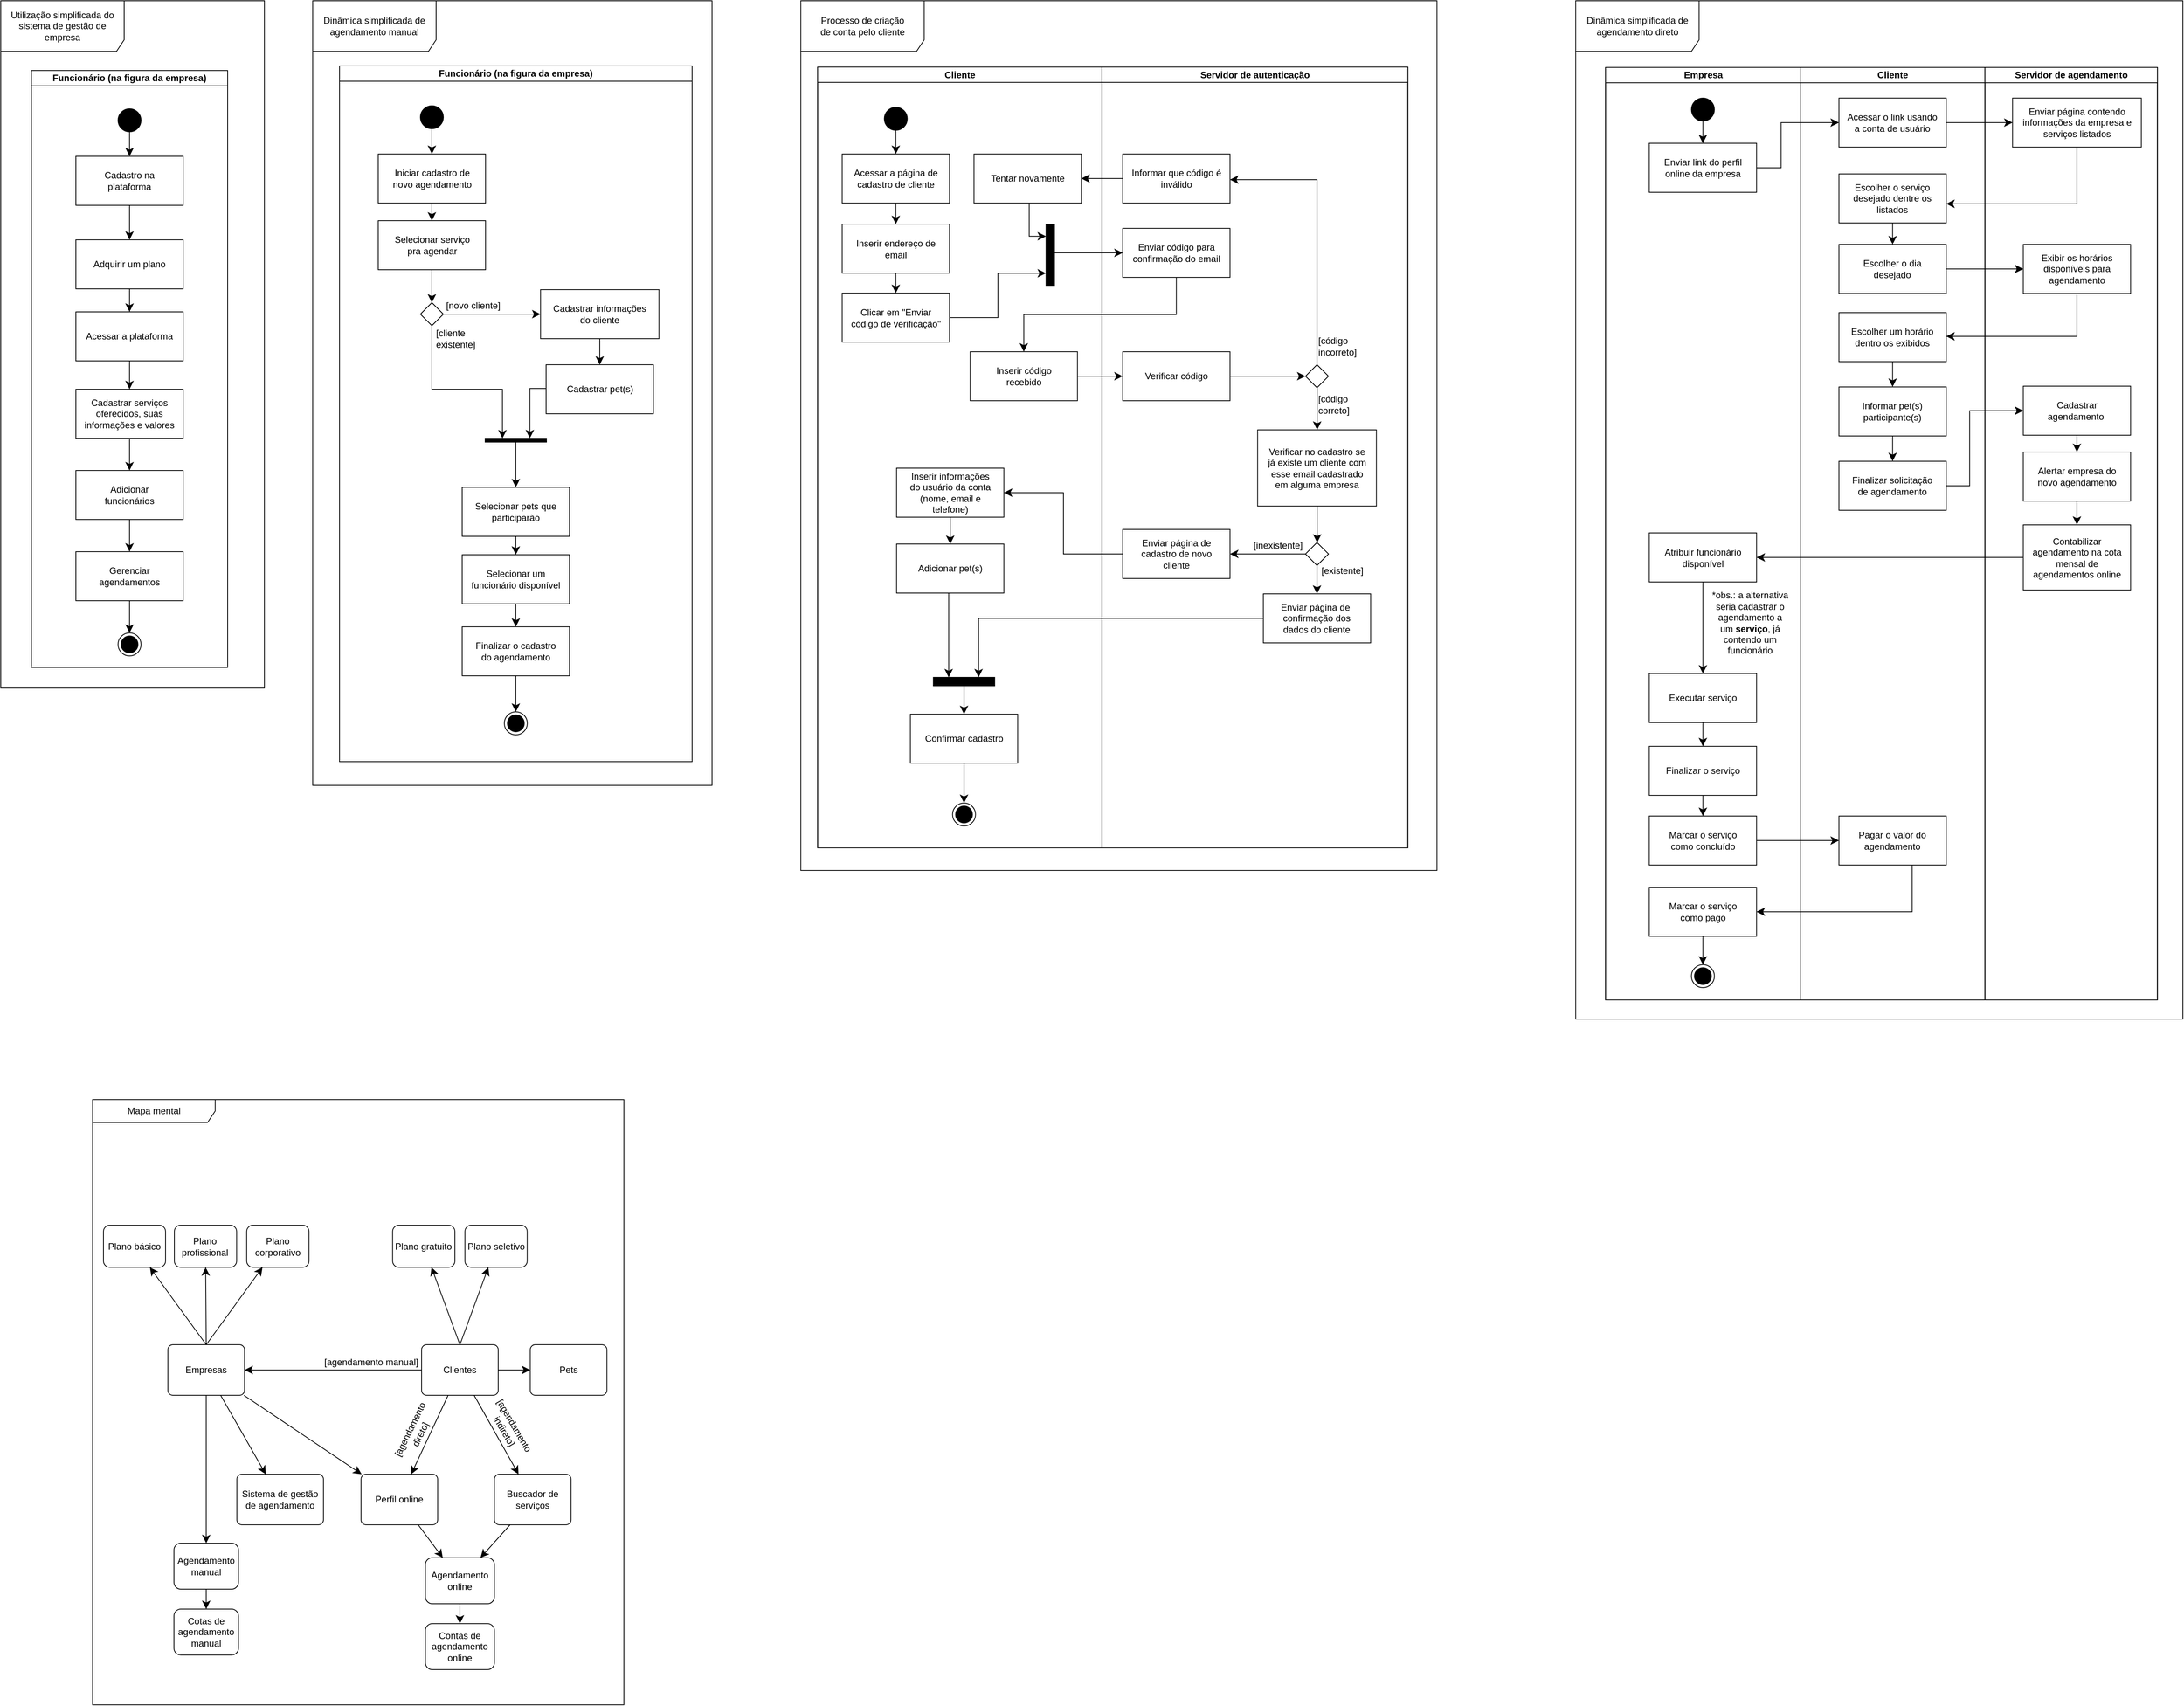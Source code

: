 <mxfile version="26.0.16">
  <diagram name="Page-1" id="o8h6paFwnOj2gTEG-mMx">
    <mxGraphModel dx="4617.2" dy="715" grid="0" gridSize="20" guides="1" tooltips="1" connect="1" arrows="1" fold="1" page="1" pageScale="1.2" pageWidth="827" pageHeight="1169" background="none" math="0" shadow="0">
      <root>
        <mxCell id="0" />
        <mxCell id="1" parent="0" />
        <mxCell id="X-neo4GHysqM66BgOn3d-53" value="Utilização simplificada do sistema de gestão de empresa" style="shape=umlFrame;whiteSpace=wrap;html=1;pointerEvents=0;recursiveResize=0;container=1;collapsible=0;width=161;height=66;gradientColor=none;swimlaneFillColor=none;shadow=0;rounded=0;" parent="1" vertex="1">
          <mxGeometry x="-2947" y="27" width="344" height="897" as="geometry" />
        </mxCell>
        <mxCell id="X-neo4GHysqM66BgOn3d-72" value="Funcionário (na figura da empresa)" style="swimlane;startSize=20;whiteSpace=wrap;html=1;rounded=0;" parent="X-neo4GHysqM66BgOn3d-53" vertex="1">
          <mxGeometry x="40" y="91" width="256" height="779" as="geometry">
            <mxRectangle x="40" y="91" width="62" height="26" as="alternateBounds" />
          </mxGeometry>
        </mxCell>
        <mxCell id="X-neo4GHysqM66BgOn3d-5" style="edgeStyle=none;curved=0;rounded=0;orthogonalLoop=1;jettySize=auto;html=1;fontSize=12;startSize=8;endSize=8;" parent="X-neo4GHysqM66BgOn3d-72" source="X-neo4GHysqM66BgOn3d-1" target="X-neo4GHysqM66BgOn3d-4" edge="1">
          <mxGeometry relative="1" as="geometry" />
        </mxCell>
        <mxCell id="X-neo4GHysqM66BgOn3d-1" value="" style="ellipse;fillColor=strokeColor;html=1;rounded=0;" parent="X-neo4GHysqM66BgOn3d-72" vertex="1">
          <mxGeometry x="113" y="50" width="30" height="30" as="geometry" />
        </mxCell>
        <mxCell id="X-neo4GHysqM66BgOn3d-20" value="" style="edgeStyle=none;curved=1;orthogonalLoop=1;jettySize=auto;html=1;fontSize=12;startSize=8;endSize=8;rounded=0;" parent="X-neo4GHysqM66BgOn3d-72" source="X-neo4GHysqM66BgOn3d-4" target="OQwBWSBzwWiXFfzrAeWL-2" edge="1">
          <mxGeometry relative="1" as="geometry">
            <mxPoint x="128" y="217" as="targetPoint" />
          </mxGeometry>
        </mxCell>
        <mxCell id="X-neo4GHysqM66BgOn3d-4" value="Cadastro na plataforma" style="html=1;align=center;verticalAlign=middle;rounded=0;absoluteArcSize=1;arcSize=10;dashed=0;labelPosition=center;verticalLabelPosition=middle;spacing=12;spacingTop=15;spacingBottom=15;whiteSpace=wrap;" parent="X-neo4GHysqM66BgOn3d-72" vertex="1">
          <mxGeometry x="58" y="112" width="140" height="64" as="geometry" />
        </mxCell>
        <mxCell id="X-neo4GHysqM66BgOn3d-31" value="" style="edgeStyle=none;curved=1;orthogonalLoop=1;jettySize=auto;html=1;fontSize=12;startSize=8;endSize=8;rounded=0;" parent="X-neo4GHysqM66BgOn3d-72" source="X-neo4GHysqM66BgOn3d-28" target="X-neo4GHysqM66BgOn3d-30" edge="1">
          <mxGeometry relative="1" as="geometry" />
        </mxCell>
        <mxCell id="X-neo4GHysqM66BgOn3d-28" value="Cadastrar serviços oferecidos, suas informações e valores" style="html=1;align=center;verticalAlign=middle;rounded=0;absoluteArcSize=1;arcSize=10;dashed=0;labelPosition=center;verticalLabelPosition=middle;spacing=12;spacingTop=15;spacingBottom=15;whiteSpace=wrap;" parent="X-neo4GHysqM66BgOn3d-72" vertex="1">
          <mxGeometry x="58" y="416" width="140" height="64" as="geometry" />
        </mxCell>
        <mxCell id="X-neo4GHysqM66BgOn3d-45" value="" style="edgeStyle=none;curved=1;orthogonalLoop=1;jettySize=auto;html=1;fontSize=12;startSize=8;endSize=8;rounded=0;" parent="X-neo4GHysqM66BgOn3d-72" source="X-neo4GHysqM66BgOn3d-30" target="X-neo4GHysqM66BgOn3d-44" edge="1">
          <mxGeometry relative="1" as="geometry" />
        </mxCell>
        <mxCell id="X-neo4GHysqM66BgOn3d-30" value="Adicionar funcionários" style="html=1;align=center;verticalAlign=middle;rounded=0;absoluteArcSize=1;arcSize=10;dashed=0;labelPosition=center;verticalLabelPosition=middle;spacing=12;spacingTop=15;spacingBottom=15;whiteSpace=wrap;" parent="X-neo4GHysqM66BgOn3d-72" vertex="1">
          <mxGeometry x="58" y="522" width="140" height="64" as="geometry" />
        </mxCell>
        <mxCell id="X-neo4GHysqM66BgOn3d-52" style="edgeStyle=none;curved=1;orthogonalLoop=1;jettySize=auto;html=1;fontSize=12;startSize=8;endSize=8;rounded=0;" parent="X-neo4GHysqM66BgOn3d-72" source="X-neo4GHysqM66BgOn3d-44" target="X-neo4GHysqM66BgOn3d-42" edge="1">
          <mxGeometry relative="1" as="geometry" />
        </mxCell>
        <mxCell id="X-neo4GHysqM66BgOn3d-44" value="Gerenciar agendamentos" style="html=1;align=center;verticalAlign=middle;rounded=0;absoluteArcSize=1;arcSize=10;dashed=0;labelPosition=center;verticalLabelPosition=middle;spacing=12;spacingTop=15;spacingBottom=15;whiteSpace=wrap;" parent="X-neo4GHysqM66BgOn3d-72" vertex="1">
          <mxGeometry x="58" y="628" width="140" height="64" as="geometry" />
        </mxCell>
        <mxCell id="X-neo4GHysqM66BgOn3d-42" value="" style="ellipse;html=1;shape=endState;fillColor=strokeColor;rounded=0;" parent="X-neo4GHysqM66BgOn3d-72" vertex="1">
          <mxGeometry x="113" y="734" width="30" height="30" as="geometry" />
        </mxCell>
        <mxCell id="OQwBWSBzwWiXFfzrAeWL-3" style="edgeStyle=none;curved=1;rounded=0;orthogonalLoop=1;jettySize=auto;html=1;fontSize=12;startSize=8;endSize=8;" edge="1" parent="X-neo4GHysqM66BgOn3d-72" source="OQwBWSBzwWiXFfzrAeWL-2" target="OQwBWSBzwWiXFfzrAeWL-1">
          <mxGeometry relative="1" as="geometry" />
        </mxCell>
        <mxCell id="OQwBWSBzwWiXFfzrAeWL-2" value="Adquirir um plano" style="html=1;align=center;verticalAlign=middle;rounded=0;absoluteArcSize=1;arcSize=10;dashed=0;labelPosition=center;verticalLabelPosition=middle;spacing=12;spacingTop=15;spacingBottom=15;whiteSpace=wrap;" vertex="1" parent="X-neo4GHysqM66BgOn3d-72">
          <mxGeometry x="58" y="221" width="140" height="64" as="geometry" />
        </mxCell>
        <mxCell id="OQwBWSBzwWiXFfzrAeWL-4" style="edgeStyle=none;curved=1;rounded=0;orthogonalLoop=1;jettySize=auto;html=1;fontSize=12;startSize=8;endSize=8;" edge="1" parent="X-neo4GHysqM66BgOn3d-72" source="OQwBWSBzwWiXFfzrAeWL-1" target="X-neo4GHysqM66BgOn3d-28">
          <mxGeometry relative="1" as="geometry" />
        </mxCell>
        <mxCell id="OQwBWSBzwWiXFfzrAeWL-1" value="Acessar a plataforma" style="html=1;align=center;verticalAlign=middle;rounded=0;absoluteArcSize=1;arcSize=10;dashed=0;labelPosition=center;verticalLabelPosition=middle;spacing=12;spacingTop=15;spacingBottom=15;whiteSpace=wrap;" vertex="1" parent="X-neo4GHysqM66BgOn3d-72">
          <mxGeometry x="58" y="315" width="140" height="64" as="geometry" />
        </mxCell>
        <mxCell id="X-neo4GHysqM66BgOn3d-73" value="Dinâmica simplificada de agendamento manual" style="shape=umlFrame;whiteSpace=wrap;html=1;pointerEvents=0;recursiveResize=0;container=1;collapsible=0;width=161;height=66;rounded=0;" parent="1" vertex="1">
          <mxGeometry x="-2540" y="27" width="521" height="1024" as="geometry" />
        </mxCell>
        <mxCell id="X-neo4GHysqM66BgOn3d-74" value="Funcionário (na figura da empresa)" style="swimlane;startSize=20;whiteSpace=wrap;html=1;rounded=0;" parent="X-neo4GHysqM66BgOn3d-73" vertex="1">
          <mxGeometry x="35" y="85" width="460" height="908" as="geometry">
            <mxRectangle x="35" y="85" width="62" height="26" as="alternateBounds" />
          </mxGeometry>
        </mxCell>
        <mxCell id="X-neo4GHysqM66BgOn3d-92" style="edgeStyle=none;curved=1;orthogonalLoop=1;jettySize=auto;html=1;exitX=0.5;exitY=1;exitDx=0;exitDy=0;fontSize=12;startSize=8;endSize=8;rounded=0;" parent="X-neo4GHysqM66BgOn3d-74" source="X-neo4GHysqM66BgOn3d-76" target="X-neo4GHysqM66BgOn3d-90" edge="1">
          <mxGeometry relative="1" as="geometry" />
        </mxCell>
        <mxCell id="X-neo4GHysqM66BgOn3d-76" value="" style="ellipse;fillColor=strokeColor;html=1;rounded=0;" parent="X-neo4GHysqM66BgOn3d-74" vertex="1">
          <mxGeometry x="105.5" y="52" width="30" height="30" as="geometry" />
        </mxCell>
        <mxCell id="X-neo4GHysqM66BgOn3d-77" value="" style="edgeStyle=elbowEdgeStyle;orthogonalLoop=1;jettySize=auto;html=1;fontSize=12;startSize=8;endSize=8;rounded=0;" parent="X-neo4GHysqM66BgOn3d-74" source="X-neo4GHysqM66BgOn3d-78" target="X-neo4GHysqM66BgOn3d-289" edge="1">
          <mxGeometry relative="1" as="geometry">
            <mxPoint x="155.5" y="283" as="targetPoint" />
            <Array as="points">
              <mxPoint x="120.5" y="286" />
            </Array>
          </mxGeometry>
        </mxCell>
        <mxCell id="X-neo4GHysqM66BgOn3d-78" value="Selecionar serviço pra agendar" style="html=1;align=center;verticalAlign=middle;rounded=0;absoluteArcSize=1;arcSize=10;dashed=0;labelPosition=center;verticalLabelPosition=middle;spacing=12;spacingTop=15;spacingBottom=15;whiteSpace=wrap;" parent="X-neo4GHysqM66BgOn3d-74" vertex="1">
          <mxGeometry x="50.5" y="202" width="140" height="64" as="geometry" />
        </mxCell>
        <mxCell id="X-neo4GHysqM66BgOn3d-91" style="edgeStyle=none;curved=1;orthogonalLoop=1;jettySize=auto;html=1;exitX=0.5;exitY=1;exitDx=0;exitDy=0;fontSize=12;startSize=8;endSize=8;rounded=0;" parent="X-neo4GHysqM66BgOn3d-74" source="X-neo4GHysqM66BgOn3d-90" target="X-neo4GHysqM66BgOn3d-78" edge="1">
          <mxGeometry relative="1" as="geometry" />
        </mxCell>
        <mxCell id="X-neo4GHysqM66BgOn3d-90" value="Iniciar cadastro de novo agendamento" style="html=1;align=center;verticalAlign=middle;rounded=0;absoluteArcSize=1;arcSize=10;dashed=0;labelPosition=center;verticalLabelPosition=middle;spacing=12;spacingTop=15;spacingBottom=15;whiteSpace=wrap;" parent="X-neo4GHysqM66BgOn3d-74" vertex="1">
          <mxGeometry x="50.5" y="115" width="140" height="64" as="geometry" />
        </mxCell>
        <mxCell id="X-neo4GHysqM66BgOn3d-290" style="edgeStyle=elbowEdgeStyle;shape=connector;curved=0;rounded=0;orthogonalLoop=1;jettySize=auto;elbow=vertical;html=1;exitX=0.5;exitY=1;exitDx=0;exitDy=0;strokeColor=default;align=center;verticalAlign=middle;fontFamily=Helvetica;fontSize=12;fontColor=default;labelBackgroundColor=default;startSize=8;endArrow=classic;endSize=8;entryX=0.971;entryY=0.282;entryDx=0;entryDy=0;entryPerimeter=0;" parent="X-neo4GHysqM66BgOn3d-74" source="X-neo4GHysqM66BgOn3d-289" target="X-neo4GHysqM66BgOn3d-327" edge="1">
          <mxGeometry relative="1" as="geometry">
            <mxPoint x="126" y="469" as="targetPoint" />
            <Array as="points">
              <mxPoint x="153" y="422" />
            </Array>
          </mxGeometry>
        </mxCell>
        <mxCell id="X-neo4GHysqM66BgOn3d-294" value="[cliente&lt;div&gt;existente]&lt;/div&gt;" style="edgeLabel;html=1;align=left;verticalAlign=middle;resizable=0;points=[];fontSize=12;fontFamily=Helvetica;fontColor=default;labelBackgroundColor=default;rounded=0;" parent="X-neo4GHysqM66BgOn3d-290" vertex="1" connectable="0">
          <mxGeometry x="-0.666" y="-1" relative="1" as="geometry">
            <mxPoint x="4" y="-23" as="offset" />
          </mxGeometry>
        </mxCell>
        <mxCell id="X-neo4GHysqM66BgOn3d-292" style="edgeStyle=elbowEdgeStyle;shape=connector;curved=0;rounded=0;orthogonalLoop=1;jettySize=auto;elbow=vertical;html=1;exitX=1;exitY=0.5;exitDx=0;exitDy=0;strokeColor=default;align=center;verticalAlign=middle;fontFamily=Helvetica;fontSize=12;fontColor=default;labelBackgroundColor=default;startSize=8;endArrow=classic;endSize=8;" parent="X-neo4GHysqM66BgOn3d-74" source="X-neo4GHysqM66BgOn3d-289" target="X-neo4GHysqM66BgOn3d-291" edge="1">
          <mxGeometry relative="1" as="geometry" />
        </mxCell>
        <mxCell id="X-neo4GHysqM66BgOn3d-293" value="[novo cliente]" style="edgeLabel;html=1;align=center;verticalAlign=middle;resizable=0;points=[];fontSize=12;fontFamily=Helvetica;fontColor=default;labelBackgroundColor=default;rounded=0;" parent="X-neo4GHysqM66BgOn3d-292" vertex="1" connectable="0">
          <mxGeometry x="-0.796" y="1" relative="1" as="geometry">
            <mxPoint x="25" y="-10" as="offset" />
          </mxGeometry>
        </mxCell>
        <mxCell id="X-neo4GHysqM66BgOn3d-289" value="" style="rhombus;fontFamily=Helvetica;fontSize=12;fontColor=default;labelBackgroundColor=default;rounded=0;" parent="X-neo4GHysqM66BgOn3d-74" vertex="1">
          <mxGeometry x="105.5" y="309" width="30" height="30" as="geometry" />
        </mxCell>
        <mxCell id="X-neo4GHysqM66BgOn3d-319" value="" style="edgeStyle=elbowEdgeStyle;shape=connector;curved=0;rounded=0;orthogonalLoop=1;jettySize=auto;elbow=vertical;html=1;strokeColor=default;align=center;verticalAlign=middle;fontFamily=Helvetica;fontSize=12;fontColor=default;labelBackgroundColor=default;startSize=8;endArrow=classic;endSize=8;" parent="X-neo4GHysqM66BgOn3d-74" source="X-neo4GHysqM66BgOn3d-291" target="X-neo4GHysqM66BgOn3d-318" edge="1">
          <mxGeometry relative="1" as="geometry" />
        </mxCell>
        <mxCell id="X-neo4GHysqM66BgOn3d-291" value="Cadastrar informações do cliente" style="html=1;align=center;verticalAlign=middle;rounded=0;absoluteArcSize=1;arcSize=10;dashed=0;labelPosition=center;verticalLabelPosition=middle;spacing=12;spacingTop=15;spacingBottom=15;whiteSpace=wrap;" parent="X-neo4GHysqM66BgOn3d-74" vertex="1">
          <mxGeometry x="262.25" y="292" width="154.5" height="64" as="geometry" />
        </mxCell>
        <mxCell id="X-neo4GHysqM66BgOn3d-318" value="Cadastrar pet(s)" style="html=1;align=center;verticalAlign=middle;rounded=0;absoluteArcSize=1;arcSize=10;dashed=0;labelPosition=center;verticalLabelPosition=middle;spacing=12;spacingTop=15;spacingBottom=15;whiteSpace=wrap;" parent="X-neo4GHysqM66BgOn3d-74" vertex="1">
          <mxGeometry x="269.5" y="390" width="140" height="64" as="geometry" />
        </mxCell>
        <mxCell id="X-neo4GHysqM66BgOn3d-320" value="" style="edgeStyle=none;curved=1;orthogonalLoop=1;jettySize=auto;html=1;fontSize=12;startSize=8;endSize=8;rounded=0;" parent="X-neo4GHysqM66BgOn3d-74" source="X-neo4GHysqM66BgOn3d-321" target="X-neo4GHysqM66BgOn3d-322" edge="1">
          <mxGeometry relative="1" as="geometry" />
        </mxCell>
        <mxCell id="X-neo4GHysqM66BgOn3d-321" value="Selecionar pets que participarão" style="html=1;align=center;verticalAlign=middle;rounded=0;absoluteArcSize=1;arcSize=10;dashed=0;labelPosition=center;verticalLabelPosition=middle;spacing=12;spacingTop=15;spacingBottom=15;whiteSpace=wrap;" parent="X-neo4GHysqM66BgOn3d-74" vertex="1">
          <mxGeometry x="160" y="550" width="140" height="64" as="geometry" />
        </mxCell>
        <mxCell id="X-neo4GHysqM66BgOn3d-322" value="Selecionar um funcionário disponível" style="html=1;align=center;verticalAlign=middle;rounded=0;absoluteArcSize=1;arcSize=10;dashed=0;labelPosition=center;verticalLabelPosition=middle;spacing=12;spacingTop=15;spacingBottom=15;whiteSpace=wrap;" parent="X-neo4GHysqM66BgOn3d-74" vertex="1">
          <mxGeometry x="160" y="638" width="140" height="64" as="geometry" />
        </mxCell>
        <mxCell id="X-neo4GHysqM66BgOn3d-323" value="" style="edgeStyle=none;curved=1;orthogonalLoop=1;jettySize=auto;html=1;fontSize=12;startSize=8;endSize=8;rounded=0;" parent="X-neo4GHysqM66BgOn3d-74" source="X-neo4GHysqM66BgOn3d-322" target="X-neo4GHysqM66BgOn3d-325" edge="1">
          <mxGeometry relative="1" as="geometry">
            <mxPoint x="230" y="695" as="sourcePoint" />
          </mxGeometry>
        </mxCell>
        <mxCell id="X-neo4GHysqM66BgOn3d-324" style="edgeStyle=none;curved=1;orthogonalLoop=1;jettySize=auto;html=1;fontSize=12;startSize=8;endSize=8;rounded=0;" parent="X-neo4GHysqM66BgOn3d-74" source="X-neo4GHysqM66BgOn3d-325" target="X-neo4GHysqM66BgOn3d-326" edge="1">
          <mxGeometry relative="1" as="geometry" />
        </mxCell>
        <mxCell id="X-neo4GHysqM66BgOn3d-325" value="Finalizar o cadastro do agendamento" style="html=1;align=center;verticalAlign=middle;rounded=0;absoluteArcSize=1;arcSize=10;dashed=0;labelPosition=center;verticalLabelPosition=middle;spacing=12;spacingTop=15;spacingBottom=15;whiteSpace=wrap;" parent="X-neo4GHysqM66BgOn3d-74" vertex="1">
          <mxGeometry x="160" y="732" width="140" height="64" as="geometry" />
        </mxCell>
        <mxCell id="X-neo4GHysqM66BgOn3d-326" value="" style="ellipse;html=1;shape=endState;fillColor=strokeColor;rounded=0;" parent="X-neo4GHysqM66BgOn3d-74" vertex="1">
          <mxGeometry x="215" y="843" width="30" height="30" as="geometry" />
        </mxCell>
        <mxCell id="X-neo4GHysqM66BgOn3d-329" value="" style="edgeStyle=elbowEdgeStyle;shape=connector;curved=0;rounded=0;orthogonalLoop=1;jettySize=auto;elbow=vertical;html=1;strokeColor=default;align=center;verticalAlign=middle;fontFamily=Helvetica;fontSize=12;fontColor=default;labelBackgroundColor=default;startSize=8;endArrow=classic;endSize=8;" parent="X-neo4GHysqM66BgOn3d-74" source="X-neo4GHysqM66BgOn3d-327" target="X-neo4GHysqM66BgOn3d-321" edge="1">
          <mxGeometry relative="1" as="geometry" />
        </mxCell>
        <mxCell id="X-neo4GHysqM66BgOn3d-327" value="" style="html=1;points=[];perimeter=orthogonalPerimeter;fillColor=strokeColor;fontFamily=Helvetica;fontSize=12;fontColor=default;labelBackgroundColor=default;direction=north;imageHeight=50;rounded=0;" parent="X-neo4GHysqM66BgOn3d-74" vertex="1">
          <mxGeometry x="190" y="486" width="80" height="5" as="geometry" />
        </mxCell>
        <mxCell id="X-neo4GHysqM66BgOn3d-330" style="edgeStyle=elbowEdgeStyle;shape=connector;rounded=0;orthogonalLoop=1;jettySize=auto;html=1;strokeColor=default;align=center;verticalAlign=middle;fontFamily=Helvetica;fontSize=12;fontColor=default;labelBackgroundColor=default;startSize=8;endArrow=classic;endSize=8;entryX=1;entryY=0.729;entryDx=0;entryDy=0;entryPerimeter=0;elbow=vertical;" parent="X-neo4GHysqM66BgOn3d-74" source="X-neo4GHysqM66BgOn3d-318" target="X-neo4GHysqM66BgOn3d-327" edge="1">
          <mxGeometry relative="1" as="geometry">
            <mxPoint x="152" y="465" as="targetPoint" />
            <Array as="points">
              <mxPoint x="279" y="421" />
            </Array>
          </mxGeometry>
        </mxCell>
        <mxCell id="X-neo4GHysqM66BgOn3d-94" value="Dinâmica simplificada de agendamento direto" style="shape=umlFrame;whiteSpace=wrap;html=1;pointerEvents=0;recursiveResize=0;container=1;collapsible=0;width=161;height=66;rounded=0;" parent="1" vertex="1">
          <mxGeometry x="-892.2" y="27" width="792.2" height="1329" as="geometry" />
        </mxCell>
        <mxCell id="X-neo4GHysqM66BgOn3d-115" value="Pool" style="swimlane;childLayout=stackLayout;resizeParent=1;resizeParentMax=0;startSize=0;html=1;noLabel=1;align=center;whiteSpace=wrap;rounded=0;" parent="X-neo4GHysqM66BgOn3d-94" vertex="1">
          <mxGeometry x="39" y="87" width="720" height="1217" as="geometry" />
        </mxCell>
        <mxCell id="X-neo4GHysqM66BgOn3d-117" value="&lt;span style=&quot;text-wrap-mode: wrap;&quot;&gt;Empresa&lt;/span&gt;" style="swimlane;startSize=20;html=1;rounded=0;" parent="X-neo4GHysqM66BgOn3d-115" vertex="1">
          <mxGeometry width="254" height="1217" as="geometry" />
        </mxCell>
        <mxCell id="X-neo4GHysqM66BgOn3d-123" style="edgeStyle=none;curved=1;orthogonalLoop=1;jettySize=auto;html=1;fontSize=12;startSize=8;endSize=8;rounded=0;" parent="X-neo4GHysqM66BgOn3d-117" source="X-neo4GHysqM66BgOn3d-124" target="X-neo4GHysqM66BgOn3d-125" edge="1">
          <mxGeometry relative="1" as="geometry" />
        </mxCell>
        <mxCell id="X-neo4GHysqM66BgOn3d-124" value="" style="ellipse;fillColor=strokeColor;html=1;rounded=0;" parent="X-neo4GHysqM66BgOn3d-117" vertex="1">
          <mxGeometry x="112" y="40" width="30" height="30" as="geometry" />
        </mxCell>
        <mxCell id="X-neo4GHysqM66BgOn3d-125" value="Enviar link do perfil online da empresa" style="html=1;align=center;verticalAlign=middle;rounded=0;absoluteArcSize=1;arcSize=10;dashed=0;labelPosition=center;verticalLabelPosition=middle;spacing=12;spacingTop=15;spacingBottom=15;whiteSpace=wrap;" parent="X-neo4GHysqM66BgOn3d-117" vertex="1">
          <mxGeometry x="57" y="99" width="140" height="64" as="geometry" />
        </mxCell>
        <mxCell id="X-neo4GHysqM66BgOn3d-150" value="" style="edgeStyle=elbowEdgeStyle;shape=connector;curved=0;rounded=0;orthogonalLoop=1;jettySize=auto;elbow=vertical;html=1;strokeColor=default;align=center;verticalAlign=middle;fontFamily=Helvetica;fontSize=12;fontColor=default;labelBackgroundColor=default;startSize=8;endArrow=classic;endSize=8;" parent="X-neo4GHysqM66BgOn3d-117" source="X-neo4GHysqM66BgOn3d-147" target="X-neo4GHysqM66BgOn3d-149" edge="1">
          <mxGeometry relative="1" as="geometry" />
        </mxCell>
        <mxCell id="X-neo4GHysqM66BgOn3d-147" value="Atribuir funcionário disponível" style="html=1;align=center;verticalAlign=middle;rounded=0;absoluteArcSize=1;arcSize=10;dashed=0;labelPosition=center;verticalLabelPosition=middle;spacing=12;spacingTop=15;spacingBottom=15;whiteSpace=wrap;" parent="X-neo4GHysqM66BgOn3d-117" vertex="1">
          <mxGeometry x="57" y="607.5" width="140" height="64" as="geometry" />
        </mxCell>
        <mxCell id="X-neo4GHysqM66BgOn3d-165" value="*obs.: a alternativa seria cadastrar o agendamento a um &lt;b&gt;serviço&lt;/b&gt;, já contendo um funcionário" style="text;html=1;align=center;verticalAlign=middle;whiteSpace=wrap;rounded=0;fontFamily=Helvetica;fontSize=12;fontColor=default;labelBackgroundColor=default;" parent="X-neo4GHysqM66BgOn3d-117" vertex="1">
          <mxGeometry x="137.2" y="676" width="103" height="97" as="geometry" />
        </mxCell>
        <mxCell id="X-neo4GHysqM66BgOn3d-162" value="" style="edgeStyle=elbowEdgeStyle;shape=connector;curved=0;rounded=0;orthogonalLoop=1;jettySize=auto;elbow=vertical;html=1;strokeColor=default;align=center;verticalAlign=middle;fontFamily=Helvetica;fontSize=12;fontColor=default;labelBackgroundColor=default;startSize=8;endArrow=classic;endSize=8;" parent="X-neo4GHysqM66BgOn3d-117" source="X-neo4GHysqM66BgOn3d-149" target="X-neo4GHysqM66BgOn3d-161" edge="1">
          <mxGeometry relative="1" as="geometry" />
        </mxCell>
        <mxCell id="X-neo4GHysqM66BgOn3d-161" value="Finalizar o serviço" style="html=1;align=center;verticalAlign=middle;rounded=0;absoluteArcSize=1;arcSize=10;dashed=0;labelPosition=center;verticalLabelPosition=middle;spacing=12;spacingTop=15;spacingBottom=15;whiteSpace=wrap;" parent="X-neo4GHysqM66BgOn3d-117" vertex="1">
          <mxGeometry x="57" y="886" width="140" height="64" as="geometry" />
        </mxCell>
        <mxCell id="X-neo4GHysqM66BgOn3d-163" value="Marcar o serviço como concluído" style="html=1;align=center;verticalAlign=middle;rounded=0;absoluteArcSize=1;arcSize=10;dashed=0;labelPosition=center;verticalLabelPosition=middle;spacing=12;spacingTop=15;spacingBottom=15;whiteSpace=wrap;" parent="X-neo4GHysqM66BgOn3d-117" vertex="1">
          <mxGeometry x="57" y="977" width="140" height="64" as="geometry" />
        </mxCell>
        <mxCell id="X-neo4GHysqM66BgOn3d-164" value="" style="edgeStyle=elbowEdgeStyle;shape=connector;curved=0;rounded=0;orthogonalLoop=1;jettySize=auto;elbow=vertical;html=1;strokeColor=default;align=center;verticalAlign=middle;fontFamily=Helvetica;fontSize=12;fontColor=default;labelBackgroundColor=default;startSize=8;endArrow=classic;endSize=8;" parent="X-neo4GHysqM66BgOn3d-117" source="X-neo4GHysqM66BgOn3d-161" target="X-neo4GHysqM66BgOn3d-163" edge="1">
          <mxGeometry relative="1" as="geometry" />
        </mxCell>
        <mxCell id="X-neo4GHysqM66BgOn3d-176" value="" style="edgeStyle=elbowEdgeStyle;shape=connector;curved=0;rounded=0;orthogonalLoop=1;jettySize=auto;elbow=vertical;html=1;strokeColor=default;align=center;verticalAlign=middle;fontFamily=Helvetica;fontSize=12;fontColor=default;labelBackgroundColor=default;startSize=8;endArrow=classic;endSize=8;" parent="X-neo4GHysqM66BgOn3d-117" source="X-neo4GHysqM66BgOn3d-167" target="X-neo4GHysqM66BgOn3d-173" edge="1">
          <mxGeometry relative="1" as="geometry" />
        </mxCell>
        <mxCell id="X-neo4GHysqM66BgOn3d-167" value="Marcar o serviço como pago" style="html=1;align=center;verticalAlign=middle;rounded=0;absoluteArcSize=1;arcSize=10;dashed=0;labelPosition=center;verticalLabelPosition=middle;spacing=12;spacingTop=15;spacingBottom=15;whiteSpace=wrap;" parent="X-neo4GHysqM66BgOn3d-117" vertex="1">
          <mxGeometry x="57" y="1070" width="140" height="64" as="geometry" />
        </mxCell>
        <mxCell id="X-neo4GHysqM66BgOn3d-149" value="Executar serviço" style="html=1;align=center;verticalAlign=middle;rounded=0;absoluteArcSize=1;arcSize=10;dashed=0;labelPosition=center;verticalLabelPosition=middle;spacing=12;spacingTop=15;spacingBottom=15;whiteSpace=wrap;" parent="X-neo4GHysqM66BgOn3d-117" vertex="1">
          <mxGeometry x="57" y="791" width="140" height="64" as="geometry" />
        </mxCell>
        <mxCell id="X-neo4GHysqM66BgOn3d-173" value="" style="ellipse;html=1;shape=endState;fillColor=strokeColor;rounded=0;" parent="X-neo4GHysqM66BgOn3d-117" vertex="1">
          <mxGeometry x="112" y="1171" width="30" height="30" as="geometry" />
        </mxCell>
        <mxCell id="X-neo4GHysqM66BgOn3d-118" value="Cliente" style="swimlane;startSize=20;html=1;rounded=0;" parent="X-neo4GHysqM66BgOn3d-115" vertex="1">
          <mxGeometry x="254" width="241" height="1217" as="geometry" />
        </mxCell>
        <mxCell id="X-neo4GHysqM66BgOn3d-126" value="Acessar o link usando a conta de usuário" style="html=1;align=center;verticalAlign=middle;rounded=0;absoluteArcSize=1;arcSize=10;dashed=0;labelPosition=center;verticalLabelPosition=middle;spacing=12;spacingTop=15;spacingBottom=15;whiteSpace=wrap;" parent="X-neo4GHysqM66BgOn3d-118" vertex="1">
          <mxGeometry x="50.5" y="40" width="140" height="64" as="geometry" />
        </mxCell>
        <mxCell id="X-neo4GHysqM66BgOn3d-129" value="Escolher o serviço desejado dentre os listados" style="html=1;align=center;verticalAlign=middle;rounded=0;absoluteArcSize=1;arcSize=10;dashed=0;labelPosition=center;verticalLabelPosition=middle;spacing=12;spacingTop=15;spacingBottom=15;whiteSpace=wrap;" parent="X-neo4GHysqM66BgOn3d-118" vertex="1">
          <mxGeometry x="50.5" y="139" width="140" height="64" as="geometry" />
        </mxCell>
        <mxCell id="X-neo4GHysqM66BgOn3d-154" value="" style="edgeStyle=elbowEdgeStyle;shape=connector;curved=0;rounded=0;orthogonalLoop=1;jettySize=auto;elbow=vertical;html=1;strokeColor=default;align=center;verticalAlign=middle;fontFamily=Helvetica;fontSize=12;fontColor=default;labelBackgroundColor=default;startSize=8;endArrow=classic;endSize=8;" parent="X-neo4GHysqM66BgOn3d-118" source="X-neo4GHysqM66BgOn3d-138" target="X-neo4GHysqM66BgOn3d-153" edge="1">
          <mxGeometry relative="1" as="geometry" />
        </mxCell>
        <mxCell id="X-neo4GHysqM66BgOn3d-138" value="Escolher um horário dentro os exibidos" style="html=1;align=center;verticalAlign=middle;rounded=0;absoluteArcSize=1;arcSize=10;dashed=0;labelPosition=center;verticalLabelPosition=middle;spacing=12;spacingTop=15;spacingBottom=15;whiteSpace=wrap;" parent="X-neo4GHysqM66BgOn3d-118" vertex="1">
          <mxGeometry x="50.5" y="320" width="140" height="64" as="geometry" />
        </mxCell>
        <mxCell id="X-neo4GHysqM66BgOn3d-140" value="Finalizar solicitação de agendamento" style="html=1;align=center;verticalAlign=middle;rounded=0;absoluteArcSize=1;arcSize=10;dashed=0;labelPosition=center;verticalLabelPosition=middle;spacing=12;spacingTop=15;spacingBottom=15;whiteSpace=wrap;" parent="X-neo4GHysqM66BgOn3d-118" vertex="1">
          <mxGeometry x="50.5" y="514" width="140" height="64" as="geometry" />
        </mxCell>
        <mxCell id="X-neo4GHysqM66BgOn3d-158" value="" style="edgeStyle=elbowEdgeStyle;shape=connector;curved=0;rounded=0;orthogonalLoop=1;jettySize=auto;elbow=vertical;html=1;strokeColor=default;align=center;verticalAlign=middle;fontFamily=Helvetica;fontSize=12;fontColor=default;labelBackgroundColor=default;startSize=8;endArrow=classic;endSize=8;" parent="X-neo4GHysqM66BgOn3d-118" source="X-neo4GHysqM66BgOn3d-153" target="X-neo4GHysqM66BgOn3d-140" edge="1">
          <mxGeometry relative="1" as="geometry" />
        </mxCell>
        <mxCell id="X-neo4GHysqM66BgOn3d-153" value="Informar pet(s) participante(s)" style="html=1;align=center;verticalAlign=middle;rounded=0;absoluteArcSize=1;arcSize=10;dashed=0;labelPosition=center;verticalLabelPosition=middle;spacing=12;spacingTop=15;spacingBottom=15;whiteSpace=wrap;" parent="X-neo4GHysqM66BgOn3d-118" vertex="1">
          <mxGeometry x="50.5" y="417" width="140" height="64" as="geometry" />
        </mxCell>
        <mxCell id="X-neo4GHysqM66BgOn3d-159" value="Pagar o valor do agendamento" style="html=1;align=center;verticalAlign=middle;rounded=0;absoluteArcSize=1;arcSize=10;dashed=0;labelPosition=center;verticalLabelPosition=middle;spacing=12;spacingTop=15;spacingBottom=15;whiteSpace=wrap;" parent="X-neo4GHysqM66BgOn3d-118" vertex="1">
          <mxGeometry x="50.5" y="977" width="140" height="64" as="geometry" />
        </mxCell>
        <mxCell id="X-neo4GHysqM66BgOn3d-131" value="Escolher o dia desejado" style="html=1;align=center;verticalAlign=middle;rounded=0;absoluteArcSize=1;arcSize=10;dashed=0;labelPosition=center;verticalLabelPosition=middle;spacing=12;spacingTop=15;spacingBottom=15;whiteSpace=wrap;" parent="X-neo4GHysqM66BgOn3d-118" vertex="1">
          <mxGeometry x="50.5" y="231" width="140" height="64" as="geometry" />
        </mxCell>
        <mxCell id="X-neo4GHysqM66BgOn3d-132" value="" style="edgeStyle=elbowEdgeStyle;orthogonalLoop=1;jettySize=auto;html=1;fontSize=12;startSize=8;endSize=8;rounded=0;elbow=vertical;" parent="X-neo4GHysqM66BgOn3d-118" source="X-neo4GHysqM66BgOn3d-129" target="X-neo4GHysqM66BgOn3d-131" edge="1">
          <mxGeometry relative="1" as="geometry" />
        </mxCell>
        <mxCell id="X-neo4GHysqM66BgOn3d-119" value="Servidor de agendamento" style="swimlane;startSize=20;html=1;rounded=0;" parent="X-neo4GHysqM66BgOn3d-115" vertex="1">
          <mxGeometry x="495" width="225" height="1217" as="geometry" />
        </mxCell>
        <mxCell id="X-neo4GHysqM66BgOn3d-133" value="Enviar página contendo informações da empresa e serviços listados" style="html=1;align=center;verticalAlign=middle;rounded=0;absoluteArcSize=1;arcSize=10;dashed=0;labelPosition=center;verticalLabelPosition=middle;spacing=12;spacingTop=15;spacingBottom=15;whiteSpace=wrap;" parent="X-neo4GHysqM66BgOn3d-119" vertex="1">
          <mxGeometry x="36" y="40" width="168" height="64" as="geometry" />
        </mxCell>
        <mxCell id="X-neo4GHysqM66BgOn3d-156" value="" style="edgeStyle=elbowEdgeStyle;shape=connector;curved=0;rounded=0;orthogonalLoop=1;jettySize=auto;elbow=vertical;html=1;strokeColor=default;align=center;verticalAlign=middle;fontFamily=Helvetica;fontSize=12;fontColor=default;labelBackgroundColor=default;startSize=8;endArrow=classic;endSize=8;" parent="X-neo4GHysqM66BgOn3d-119" source="X-neo4GHysqM66BgOn3d-143" target="X-neo4GHysqM66BgOn3d-145" edge="1">
          <mxGeometry relative="1" as="geometry" />
        </mxCell>
        <mxCell id="X-neo4GHysqM66BgOn3d-143" value="Cadastrar agendamento&amp;nbsp;" style="html=1;align=center;verticalAlign=middle;rounded=0;absoluteArcSize=1;arcSize=10;dashed=0;labelPosition=center;verticalLabelPosition=middle;spacing=12;spacingTop=15;spacingBottom=15;whiteSpace=wrap;" parent="X-neo4GHysqM66BgOn3d-119" vertex="1">
          <mxGeometry x="50" y="416" width="140" height="64" as="geometry" />
        </mxCell>
        <mxCell id="X-neo4GHysqM66BgOn3d-171" value="" style="edgeStyle=elbowEdgeStyle;shape=connector;curved=0;rounded=0;orthogonalLoop=1;jettySize=auto;elbow=vertical;html=1;strokeColor=default;align=center;verticalAlign=middle;fontFamily=Helvetica;fontSize=12;fontColor=default;labelBackgroundColor=default;startSize=8;endArrow=classic;endSize=8;" parent="X-neo4GHysqM66BgOn3d-119" source="X-neo4GHysqM66BgOn3d-145" target="X-neo4GHysqM66BgOn3d-170" edge="1">
          <mxGeometry relative="1" as="geometry" />
        </mxCell>
        <mxCell id="X-neo4GHysqM66BgOn3d-145" value="Alertar empresa do novo agendamento" style="html=1;align=center;verticalAlign=middle;rounded=0;absoluteArcSize=1;arcSize=10;dashed=0;labelPosition=center;verticalLabelPosition=middle;spacing=12;spacingTop=15;spacingBottom=15;whiteSpace=wrap;" parent="X-neo4GHysqM66BgOn3d-119" vertex="1">
          <mxGeometry x="50" y="502" width="140" height="64" as="geometry" />
        </mxCell>
        <mxCell id="X-neo4GHysqM66BgOn3d-170" value="Contabilizar agendamento na cota mensal de agendamentos online" style="html=1;align=center;verticalAlign=middle;rounded=0;absoluteArcSize=1;arcSize=10;dashed=0;labelPosition=center;verticalLabelPosition=middle;spacing=12;spacingTop=15;spacingBottom=15;whiteSpace=wrap;" parent="X-neo4GHysqM66BgOn3d-119" vertex="1">
          <mxGeometry x="50" y="597" width="140" height="85" as="geometry" />
        </mxCell>
        <mxCell id="X-neo4GHysqM66BgOn3d-136" value="Exibir os horários disponíveis para agendamento" style="html=1;align=center;verticalAlign=middle;rounded=0;absoluteArcSize=1;arcSize=10;dashed=0;labelPosition=center;verticalLabelPosition=middle;spacing=12;spacingTop=15;spacingBottom=15;whiteSpace=wrap;" parent="X-neo4GHysqM66BgOn3d-119" vertex="1">
          <mxGeometry x="50" y="231" width="140" height="64" as="geometry" />
        </mxCell>
        <mxCell id="X-neo4GHysqM66BgOn3d-127" value="" style="edgeStyle=orthogonalEdgeStyle;orthogonalLoop=1;jettySize=auto;html=1;fontSize=12;startSize=8;endSize=8;rounded=0;elbow=vertical;" parent="X-neo4GHysqM66BgOn3d-115" source="X-neo4GHysqM66BgOn3d-125" target="X-neo4GHysqM66BgOn3d-126" edge="1">
          <mxGeometry relative="1" as="geometry">
            <Array as="points">
              <mxPoint x="229" y="131" />
              <mxPoint x="229" y="72" />
            </Array>
          </mxGeometry>
        </mxCell>
        <mxCell id="X-neo4GHysqM66BgOn3d-134" value="" style="edgeStyle=none;curved=1;orthogonalLoop=1;jettySize=auto;html=1;fontSize=12;startSize=8;endSize=8;rounded=0;" parent="X-neo4GHysqM66BgOn3d-115" source="X-neo4GHysqM66BgOn3d-126" target="X-neo4GHysqM66BgOn3d-133" edge="1">
          <mxGeometry relative="1" as="geometry" />
        </mxCell>
        <mxCell id="X-neo4GHysqM66BgOn3d-135" style="edgeStyle=elbowEdgeStyle;orthogonalLoop=1;jettySize=auto;html=1;exitX=0.5;exitY=1;exitDx=0;exitDy=0;fontSize=12;startSize=8;endSize=8;rounded=0;startArrow=none;startFill=0;elbow=vertical;" parent="X-neo4GHysqM66BgOn3d-115" source="X-neo4GHysqM66BgOn3d-133" target="X-neo4GHysqM66BgOn3d-129" edge="1">
          <mxGeometry relative="1" as="geometry">
            <Array as="points">
              <mxPoint x="519" y="178" />
            </Array>
          </mxGeometry>
        </mxCell>
        <mxCell id="X-neo4GHysqM66BgOn3d-139" value="" style="edgeStyle=elbowEdgeStyle;orthogonalLoop=1;jettySize=auto;html=1;fontSize=12;startSize=8;endSize=8;rounded=0;elbow=vertical;" parent="X-neo4GHysqM66BgOn3d-115" source="X-neo4GHysqM66BgOn3d-136" target="X-neo4GHysqM66BgOn3d-138" edge="1">
          <mxGeometry relative="1" as="geometry">
            <Array as="points">
              <mxPoint x="514" y="351" />
            </Array>
          </mxGeometry>
        </mxCell>
        <mxCell id="X-neo4GHysqM66BgOn3d-155" value="" style="edgeStyle=elbowEdgeStyle;shape=connector;rounded=0;orthogonalLoop=1;jettySize=auto;html=1;strokeColor=default;align=center;verticalAlign=middle;fontFamily=Helvetica;fontSize=12;fontColor=default;labelBackgroundColor=default;startSize=8;endArrow=classic;endSize=8;" parent="X-neo4GHysqM66BgOn3d-115" source="X-neo4GHysqM66BgOn3d-140" target="X-neo4GHysqM66BgOn3d-143" edge="1">
          <mxGeometry relative="1" as="geometry">
            <Array as="points">
              <mxPoint x="475" y="497" />
            </Array>
          </mxGeometry>
        </mxCell>
        <mxCell id="X-neo4GHysqM66BgOn3d-172" style="edgeStyle=elbowEdgeStyle;shape=connector;rounded=0;orthogonalLoop=1;jettySize=auto;html=1;strokeColor=default;align=center;verticalAlign=middle;fontFamily=Helvetica;fontSize=12;fontColor=default;labelBackgroundColor=default;startSize=8;endArrow=classic;endSize=8;" parent="X-neo4GHysqM66BgOn3d-115" source="X-neo4GHysqM66BgOn3d-170" target="X-neo4GHysqM66BgOn3d-147" edge="1">
          <mxGeometry relative="1" as="geometry" />
        </mxCell>
        <mxCell id="X-neo4GHysqM66BgOn3d-166" style="edgeStyle=elbowEdgeStyle;shape=connector;curved=0;rounded=0;orthogonalLoop=1;jettySize=auto;elbow=vertical;html=1;strokeColor=default;align=center;verticalAlign=middle;fontFamily=Helvetica;fontSize=12;fontColor=default;labelBackgroundColor=default;startSize=8;endArrow=classic;endSize=8;" parent="X-neo4GHysqM66BgOn3d-115" source="X-neo4GHysqM66BgOn3d-163" target="X-neo4GHysqM66BgOn3d-159" edge="1">
          <mxGeometry relative="1" as="geometry" />
        </mxCell>
        <mxCell id="X-neo4GHysqM66BgOn3d-169" style="edgeStyle=orthogonalEdgeStyle;shape=connector;rounded=0;orthogonalLoop=1;jettySize=auto;html=1;strokeColor=default;align=center;verticalAlign=middle;fontFamily=Helvetica;fontSize=12;fontColor=default;labelBackgroundColor=default;startSize=8;endArrow=classic;endSize=8;" parent="X-neo4GHysqM66BgOn3d-115" source="X-neo4GHysqM66BgOn3d-159" target="X-neo4GHysqM66BgOn3d-167" edge="1">
          <mxGeometry relative="1" as="geometry">
            <Array as="points">
              <mxPoint x="400" y="1102" />
            </Array>
          </mxGeometry>
        </mxCell>
        <mxCell id="X-neo4GHysqM66BgOn3d-137" value="" style="edgeStyle=elbowEdgeStyle;orthogonalLoop=1;jettySize=auto;html=1;fontSize=12;startSize=8;endSize=8;rounded=0;" parent="X-neo4GHysqM66BgOn3d-115" source="X-neo4GHysqM66BgOn3d-131" target="X-neo4GHysqM66BgOn3d-136" edge="1">
          <mxGeometry relative="1" as="geometry" />
        </mxCell>
        <mxCell id="X-neo4GHysqM66BgOn3d-195" value="Processo de criação de conta pelo cliente" style="shape=umlFrame;whiteSpace=wrap;html=1;pointerEvents=0;recursiveResize=0;container=1;collapsible=0;width=161;height=66;spacing=20;expand=0;resizable=1;rounded=0;" parent="1" vertex="1">
          <mxGeometry x="-1903.2" y="27" width="830" height="1135" as="geometry" />
        </mxCell>
        <mxCell id="X-neo4GHysqM66BgOn3d-362" value="Pool" style="swimlane;childLayout=stackLayout;resizeParent=1;resizeParentMax=0;startSize=0;html=1;noLabel=1;align=center;whiteSpace=wrap;rounded=0;" parent="X-neo4GHysqM66BgOn3d-195" vertex="1">
          <mxGeometry x="22" y="86.5" width="770" height="1019" as="geometry" />
        </mxCell>
        <mxCell id="X-neo4GHysqM66BgOn3d-378" value="Cliente" style="swimlane;startSize=20;html=1;rounded=0;" parent="X-neo4GHysqM66BgOn3d-362" vertex="1">
          <mxGeometry width="371" height="1019" as="geometry" />
        </mxCell>
        <mxCell id="X-neo4GHysqM66BgOn3d-406" value="" style="edgeStyle=elbowEdgeStyle;shape=connector;curved=0;rounded=0;orthogonalLoop=1;jettySize=auto;elbow=vertical;html=1;strokeColor=default;align=center;verticalAlign=middle;fontFamily=Helvetica;fontSize=12;fontColor=default;labelBackgroundColor=default;startSize=8;endArrow=classic;endSize=8;" parent="X-neo4GHysqM66BgOn3d-378" source="X-neo4GHysqM66BgOn3d-407" target="X-neo4GHysqM66BgOn3d-417" edge="1">
          <mxGeometry relative="1" as="geometry">
            <mxPoint x="102" y="205.5" as="targetPoint" />
          </mxGeometry>
        </mxCell>
        <mxCell id="X-neo4GHysqM66BgOn3d-407" value="Acessar a página de cadastro de cliente" style="html=1;align=center;verticalAlign=middle;rounded=0;absoluteArcSize=1;arcSize=10;dashed=0;labelPosition=center;verticalLabelPosition=middle;spacing=12;spacingTop=15;spacingBottom=15;whiteSpace=wrap;" parent="X-neo4GHysqM66BgOn3d-378" vertex="1">
          <mxGeometry x="32" y="113.5" width="140" height="64" as="geometry" />
        </mxCell>
        <mxCell id="X-neo4GHysqM66BgOn3d-408" value="" style="edgeStyle=elbowEdgeStyle;shape=connector;curved=0;rounded=0;orthogonalLoop=1;jettySize=auto;elbow=vertical;html=1;strokeColor=default;align=center;verticalAlign=middle;fontFamily=Helvetica;fontSize=12;fontColor=default;labelBackgroundColor=default;startSize=8;endArrow=classic;endSize=8;" parent="X-neo4GHysqM66BgOn3d-378" source="X-neo4GHysqM66BgOn3d-409" target="X-neo4GHysqM66BgOn3d-407" edge="1">
          <mxGeometry relative="1" as="geometry" />
        </mxCell>
        <mxCell id="X-neo4GHysqM66BgOn3d-409" value="" style="ellipse;fillColor=strokeColor;html=1;fontFamily=Helvetica;fontSize=12;fontColor=default;labelBackgroundColor=default;rounded=0;" parent="X-neo4GHysqM66BgOn3d-378" vertex="1">
          <mxGeometry x="87" y="52.5" width="30" height="30" as="geometry" />
        </mxCell>
        <mxCell id="X-neo4GHysqM66BgOn3d-410" value="" style="edgeStyle=elbowEdgeStyle;shape=connector;curved=0;rounded=0;orthogonalLoop=1;jettySize=auto;elbow=vertical;html=1;strokeColor=default;align=center;verticalAlign=middle;fontFamily=Helvetica;fontSize=12;fontColor=default;labelBackgroundColor=default;startSize=8;endArrow=classic;endSize=8;" parent="X-neo4GHysqM66BgOn3d-378" source="X-neo4GHysqM66BgOn3d-411" target="X-neo4GHysqM66BgOn3d-413" edge="1">
          <mxGeometry relative="1" as="geometry" />
        </mxCell>
        <mxCell id="X-neo4GHysqM66BgOn3d-411" value="Inserir informações do usuário da conta&lt;div&gt;(nome, email e telefone)&lt;/div&gt;" style="html=1;align=center;verticalAlign=middle;rounded=0;absoluteArcSize=1;arcSize=10;dashed=0;labelPosition=center;verticalLabelPosition=middle;spacing=12;spacingTop=15;spacingBottom=15;whiteSpace=wrap;" parent="X-neo4GHysqM66BgOn3d-378" vertex="1">
          <mxGeometry x="103" y="523.5" width="140" height="64" as="geometry" />
        </mxCell>
        <mxCell id="X-neo4GHysqM66BgOn3d-412" value="" style="edgeStyle=orthogonalEdgeStyle;shape=connector;rounded=0;orthogonalLoop=1;jettySize=auto;elbow=vertical;html=1;strokeColor=default;align=center;verticalAlign=middle;fontFamily=Helvetica;fontSize=12;fontColor=default;labelBackgroundColor=default;startSize=8;endArrow=classic;endSize=8;" parent="X-neo4GHysqM66BgOn3d-378" source="X-neo4GHysqM66BgOn3d-413" target="X-neo4GHysqM66BgOn3d-470" edge="1">
          <mxGeometry relative="1" as="geometry">
            <mxPoint x="102" y="630.5" as="targetPoint" />
            <Array as="points">
              <mxPoint x="171" y="747" />
              <mxPoint x="171" y="747" />
            </Array>
          </mxGeometry>
        </mxCell>
        <mxCell id="X-neo4GHysqM66BgOn3d-413" value="Adicionar pet(s)" style="html=1;align=center;verticalAlign=middle;rounded=0;absoluteArcSize=1;arcSize=10;dashed=0;labelPosition=center;verticalLabelPosition=middle;spacing=12;spacingTop=15;spacingBottom=15;whiteSpace=wrap;" parent="X-neo4GHysqM66BgOn3d-378" vertex="1">
          <mxGeometry x="103" y="622.5" width="140" height="64" as="geometry" />
        </mxCell>
        <mxCell id="X-neo4GHysqM66BgOn3d-446" value="" style="edgeStyle=elbowEdgeStyle;shape=connector;curved=0;rounded=0;orthogonalLoop=1;jettySize=auto;elbow=vertical;html=1;strokeColor=default;align=center;verticalAlign=middle;fontFamily=Helvetica;fontSize=12;fontColor=default;labelBackgroundColor=default;startSize=8;endArrow=classic;endSize=8;" parent="X-neo4GHysqM66BgOn3d-378" source="X-neo4GHysqM66BgOn3d-417" target="X-neo4GHysqM66BgOn3d-445" edge="1">
          <mxGeometry relative="1" as="geometry" />
        </mxCell>
        <mxCell id="X-neo4GHysqM66BgOn3d-417" value="Inserir endereço de email" style="html=1;align=center;verticalAlign=middle;rounded=0;absoluteArcSize=1;arcSize=10;dashed=0;labelPosition=center;verticalLabelPosition=middle;spacing=12;spacingTop=15;spacingBottom=15;whiteSpace=wrap;" parent="X-neo4GHysqM66BgOn3d-378" vertex="1">
          <mxGeometry x="32" y="205" width="140" height="64" as="geometry" />
        </mxCell>
        <mxCell id="X-neo4GHysqM66BgOn3d-445" value="Clicar em &quot;Enviar código de verificação&quot;" style="html=1;align=center;verticalAlign=middle;rounded=0;absoluteArcSize=1;arcSize=10;dashed=0;labelPosition=center;verticalLabelPosition=middle;spacing=12;spacingTop=15;spacingBottom=15;whiteSpace=wrap;" parent="X-neo4GHysqM66BgOn3d-378" vertex="1">
          <mxGeometry x="32" y="295" width="140" height="64" as="geometry" />
        </mxCell>
        <mxCell id="X-neo4GHysqM66BgOn3d-448" value="Tentar novamente" style="html=1;align=center;verticalAlign=middle;rounded=0;absoluteArcSize=1;arcSize=10;dashed=0;labelPosition=center;verticalLabelPosition=middle;spacing=12;spacingTop=15;spacingBottom=15;whiteSpace=wrap;" parent="X-neo4GHysqM66BgOn3d-378" vertex="1">
          <mxGeometry x="204" y="113.5" width="140" height="64" as="geometry" />
        </mxCell>
        <mxCell id="X-neo4GHysqM66BgOn3d-468" value="" style="ellipse;html=1;shape=endState;fillColor=strokeColor;fontFamily=Helvetica;fontSize=12;fontColor=default;labelBackgroundColor=default;rounded=0;" parent="X-neo4GHysqM66BgOn3d-378" vertex="1">
          <mxGeometry x="176" y="960.5" width="30" height="30" as="geometry" />
        </mxCell>
        <mxCell id="X-neo4GHysqM66BgOn3d-471" style="edgeStyle=elbowEdgeStyle;shape=connector;curved=0;rounded=0;orthogonalLoop=1;jettySize=auto;elbow=vertical;html=1;exitX=0.5;exitY=1;exitDx=0;exitDy=0;strokeColor=default;align=center;verticalAlign=middle;fontFamily=Helvetica;fontSize=12;fontColor=default;labelBackgroundColor=default;startSize=8;endArrow=classic;endSize=8;" parent="X-neo4GHysqM66BgOn3d-378" source="X-neo4GHysqM66BgOn3d-469" target="X-neo4GHysqM66BgOn3d-468" edge="1">
          <mxGeometry relative="1" as="geometry" />
        </mxCell>
        <mxCell id="X-neo4GHysqM66BgOn3d-469" value="Confirmar cadastro" style="html=1;align=center;verticalAlign=middle;rounded=0;absoluteArcSize=1;arcSize=10;dashed=0;labelPosition=center;verticalLabelPosition=middle;spacing=12;spacingTop=15;spacingBottom=15;whiteSpace=wrap;" parent="X-neo4GHysqM66BgOn3d-378" vertex="1">
          <mxGeometry x="121" y="844.5" width="140" height="64" as="geometry" />
        </mxCell>
        <mxCell id="X-neo4GHysqM66BgOn3d-472" value="" style="edgeStyle=elbowEdgeStyle;shape=connector;curved=0;rounded=0;orthogonalLoop=1;jettySize=auto;elbow=vertical;html=1;strokeColor=default;align=center;verticalAlign=middle;fontFamily=Helvetica;fontSize=12;fontColor=default;labelBackgroundColor=default;startSize=8;endArrow=classic;endSize=8;" parent="X-neo4GHysqM66BgOn3d-378" source="X-neo4GHysqM66BgOn3d-470" target="X-neo4GHysqM66BgOn3d-469" edge="1">
          <mxGeometry relative="1" as="geometry" />
        </mxCell>
        <mxCell id="X-neo4GHysqM66BgOn3d-470" value="" style="html=1;points=[];perimeter=rectanglePerimeter;fillColor=strokeColor;fontFamily=Helvetica;fontSize=12;fontColor=default;labelBackgroundColor=default;direction=south;rounded=0;" parent="X-neo4GHysqM66BgOn3d-378" vertex="1">
          <mxGeometry x="151" y="796.5" width="80" height="11" as="geometry" />
        </mxCell>
        <mxCell id="X-neo4GHysqM66BgOn3d-450" value="" style="html=1;points=[];perimeter=rectanglePerimeter;fillColor=strokeColor;fontFamily=Helvetica;fontSize=12;fontColor=default;labelBackgroundColor=default;direction=east;rounded=0;" parent="X-neo4GHysqM66BgOn3d-378" vertex="1">
          <mxGeometry x="298" y="205" width="11" height="80" as="geometry" />
        </mxCell>
        <mxCell id="X-neo4GHysqM66BgOn3d-451" value="" style="edgeStyle=elbowEdgeStyle;shape=connector;rounded=0;orthogonalLoop=1;jettySize=auto;html=1;strokeColor=default;align=center;verticalAlign=middle;fontFamily=Helvetica;fontSize=12;fontColor=default;labelBackgroundColor=default;startSize=8;endArrow=classic;endSize=8;entryX=-0.005;entryY=0.801;entryDx=0;entryDy=0;entryPerimeter=0;" parent="X-neo4GHysqM66BgOn3d-378" source="X-neo4GHysqM66BgOn3d-445" target="X-neo4GHysqM66BgOn3d-450" edge="1">
          <mxGeometry relative="1" as="geometry" />
        </mxCell>
        <mxCell id="X-neo4GHysqM66BgOn3d-452" value="" style="edgeStyle=elbowEdgeStyle;shape=connector;rounded=0;orthogonalLoop=1;jettySize=auto;html=1;strokeColor=default;align=center;verticalAlign=middle;fontFamily=Helvetica;fontSize=12;fontColor=default;labelBackgroundColor=default;startSize=8;endArrow=classic;endSize=8;entryX=-0.005;entryY=0.199;entryDx=0;entryDy=0;entryPerimeter=0;" parent="X-neo4GHysqM66BgOn3d-378" source="X-neo4GHysqM66BgOn3d-448" target="X-neo4GHysqM66BgOn3d-450" edge="1">
          <mxGeometry relative="1" as="geometry">
            <mxPoint x="326" y="284.5" as="targetPoint" />
            <Array as="points">
              <mxPoint x="276" y="242" />
            </Array>
          </mxGeometry>
        </mxCell>
        <mxCell id="X-neo4GHysqM66BgOn3d-387" value="Servidor de autenticação" style="swimlane;startSize=20;html=1;rounded=0;" parent="X-neo4GHysqM66BgOn3d-362" vertex="1">
          <mxGeometry x="371" width="399" height="1019" as="geometry" />
        </mxCell>
        <mxCell id="X-neo4GHysqM66BgOn3d-430" style="edgeStyle=elbowEdgeStyle;shape=connector;curved=0;rounded=0;orthogonalLoop=1;jettySize=auto;elbow=vertical;html=1;strokeColor=default;align=center;verticalAlign=middle;fontFamily=Helvetica;fontSize=12;fontColor=default;labelBackgroundColor=default;startSize=8;endArrow=classic;endSize=8;" parent="X-neo4GHysqM66BgOn3d-387" source="X-neo4GHysqM66BgOn3d-424" target="X-neo4GHysqM66BgOn3d-429" edge="1">
          <mxGeometry relative="1" as="geometry" />
        </mxCell>
        <mxCell id="X-neo4GHysqM66BgOn3d-431" style="edgeStyle=elbowEdgeStyle;shape=connector;rounded=0;orthogonalLoop=1;jettySize=auto;html=1;strokeColor=default;align=center;verticalAlign=middle;fontFamily=Helvetica;fontSize=12;fontColor=default;labelBackgroundColor=default;startSize=8;endArrow=classic;endSize=8;elbow=vertical;" parent="X-neo4GHysqM66BgOn3d-387" source="X-neo4GHysqM66BgOn3d-429" target="X-neo4GHysqM66BgOn3d-444" edge="1">
          <mxGeometry relative="1" as="geometry">
            <mxPoint x="166" y="584.5" as="targetPoint" />
            <Array as="points">
              <mxPoint x="181" y="147" />
            </Array>
          </mxGeometry>
        </mxCell>
        <mxCell id="X-neo4GHysqM66BgOn3d-434" value="[código&lt;div&gt;&lt;span style=&quot;background-color: light-dark(#ffffff, var(--ge-dark-color, #121212)); color: light-dark(rgb(0, 0, 0), rgb(255, 255, 255));&quot;&gt;incorreto]&lt;/span&gt;&lt;/div&gt;" style="edgeLabel;html=1;align=left;verticalAlign=middle;resizable=0;points=[];fontSize=12;fontFamily=Helvetica;fontColor=default;labelBackgroundColor=default;rounded=0;" parent="X-neo4GHysqM66BgOn3d-431" vertex="1" connectable="0">
          <mxGeometry x="-0.79" y="1" relative="1" as="geometry">
            <mxPoint x="1" y="13" as="offset" />
          </mxGeometry>
        </mxCell>
        <mxCell id="X-neo4GHysqM66BgOn3d-432" style="edgeStyle=elbowEdgeStyle;shape=connector;rounded=0;orthogonalLoop=1;jettySize=auto;html=1;strokeColor=default;align=center;verticalAlign=middle;fontFamily=Helvetica;fontSize=12;fontColor=default;labelBackgroundColor=default;startSize=8;endArrow=classic;endSize=8;" parent="X-neo4GHysqM66BgOn3d-387" source="X-neo4GHysqM66BgOn3d-429" target="X-neo4GHysqM66BgOn3d-455" edge="1">
          <mxGeometry relative="1" as="geometry">
            <mxPoint x="132" y="728.5" as="targetPoint" />
          </mxGeometry>
        </mxCell>
        <mxCell id="X-neo4GHysqM66BgOn3d-433" value="[código&lt;div&gt;correto]&lt;/div&gt;" style="edgeLabel;html=1;align=left;verticalAlign=middle;resizable=0;points=[];fontSize=12;fontFamily=Helvetica;fontColor=default;labelBackgroundColor=default;rounded=0;" parent="X-neo4GHysqM66BgOn3d-432" vertex="1" connectable="0">
          <mxGeometry x="-0.87" relative="1" as="geometry">
            <mxPoint y="18" as="offset" />
          </mxGeometry>
        </mxCell>
        <mxCell id="X-neo4GHysqM66BgOn3d-429" value="" style="rhombus;fontFamily=Helvetica;fontSize=12;fontColor=default;labelBackgroundColor=default;rounded=0;" parent="X-neo4GHysqM66BgOn3d-387" vertex="1">
          <mxGeometry x="265.5" y="388.5" width="30" height="30" as="geometry" />
        </mxCell>
        <mxCell id="X-neo4GHysqM66BgOn3d-444" value="Informar que código é inválido" style="html=1;align=center;verticalAlign=middle;rounded=0;absoluteArcSize=1;arcSize=10;dashed=0;labelPosition=center;verticalLabelPosition=middle;spacing=12;spacingTop=15;spacingBottom=15;whiteSpace=wrap;" parent="X-neo4GHysqM66BgOn3d-387" vertex="1">
          <mxGeometry x="27" y="113.5" width="140" height="64" as="geometry" />
        </mxCell>
        <mxCell id="X-neo4GHysqM66BgOn3d-461" style="edgeStyle=elbowEdgeStyle;shape=connector;rounded=0;orthogonalLoop=1;jettySize=auto;html=1;strokeColor=default;align=center;verticalAlign=middle;fontFamily=Helvetica;fontSize=12;fontColor=default;labelBackgroundColor=default;startSize=8;endArrow=classic;endSize=8;" parent="X-neo4GHysqM66BgOn3d-387" source="X-neo4GHysqM66BgOn3d-455" target="X-neo4GHysqM66BgOn3d-458" edge="1">
          <mxGeometry relative="1" as="geometry" />
        </mxCell>
        <mxCell id="X-neo4GHysqM66BgOn3d-455" value="Verificar no cadastro se já existe um cliente com esse email cadastrado em alguma empresa" style="html=1;align=center;verticalAlign=middle;rounded=0;absoluteArcSize=1;arcSize=10;dashed=0;labelPosition=center;verticalLabelPosition=middle;spacing=12;spacingTop=15;spacingBottom=15;whiteSpace=wrap;" parent="X-neo4GHysqM66BgOn3d-387" vertex="1">
          <mxGeometry x="203" y="473.5" width="155" height="99.5" as="geometry" />
        </mxCell>
        <mxCell id="X-neo4GHysqM66BgOn3d-462" style="edgeStyle=elbowEdgeStyle;shape=connector;rounded=0;orthogonalLoop=1;jettySize=auto;html=1;strokeColor=default;align=center;verticalAlign=middle;fontFamily=Helvetica;fontSize=12;fontColor=default;labelBackgroundColor=default;startSize=8;endArrow=classic;endSize=8;elbow=vertical;" parent="X-neo4GHysqM66BgOn3d-387" source="X-neo4GHysqM66BgOn3d-458" target="X-neo4GHysqM66BgOn3d-464" edge="1">
          <mxGeometry relative="1" as="geometry">
            <mxPoint x="185.837" y="675.616" as="targetPoint" />
          </mxGeometry>
        </mxCell>
        <mxCell id="X-neo4GHysqM66BgOn3d-465" value="[inexistente]" style="edgeLabel;html=1;align=center;verticalAlign=middle;resizable=0;points=[];fontSize=12;fontFamily=Helvetica;fontColor=default;labelBackgroundColor=default;rounded=0;" parent="X-neo4GHysqM66BgOn3d-462" vertex="1" connectable="0">
          <mxGeometry x="-0.659" relative="1" as="geometry">
            <mxPoint x="-20" y="-11" as="offset" />
          </mxGeometry>
        </mxCell>
        <mxCell id="X-neo4GHysqM66BgOn3d-477" style="edgeStyle=elbowEdgeStyle;shape=connector;curved=0;rounded=0;orthogonalLoop=1;jettySize=auto;elbow=vertical;html=1;exitX=0.5;exitY=1;exitDx=0;exitDy=0;strokeColor=default;align=center;verticalAlign=middle;fontFamily=Helvetica;fontSize=12;fontColor=default;labelBackgroundColor=default;startSize=8;endArrow=classic;endSize=8;" parent="X-neo4GHysqM66BgOn3d-387" source="X-neo4GHysqM66BgOn3d-458" target="X-neo4GHysqM66BgOn3d-476" edge="1">
          <mxGeometry relative="1" as="geometry" />
        </mxCell>
        <mxCell id="X-neo4GHysqM66BgOn3d-478" value="[existente]" style="edgeLabel;html=1;align=center;verticalAlign=middle;resizable=0;points=[];fontSize=12;fontFamily=Helvetica;fontColor=default;labelBackgroundColor=default;rounded=0;" parent="X-neo4GHysqM66BgOn3d-477" vertex="1" connectable="0">
          <mxGeometry x="-0.4" y="3" relative="1" as="geometry">
            <mxPoint x="29" y="-4" as="offset" />
          </mxGeometry>
        </mxCell>
        <mxCell id="X-neo4GHysqM66BgOn3d-458" value="" style="rhombus;fontFamily=Helvetica;fontSize=12;fontColor=default;labelBackgroundColor=default;rounded=0;" parent="X-neo4GHysqM66BgOn3d-387" vertex="1">
          <mxGeometry x="265.5" y="620.5" width="30" height="30" as="geometry" />
        </mxCell>
        <mxCell id="X-neo4GHysqM66BgOn3d-464" value="Enviar página de cadastro de novo cliente" style="html=1;align=center;verticalAlign=middle;rounded=0;absoluteArcSize=1;arcSize=10;dashed=0;labelPosition=center;verticalLabelPosition=middle;spacing=12;spacingTop=15;spacingBottom=15;whiteSpace=wrap;" parent="X-neo4GHysqM66BgOn3d-387" vertex="1">
          <mxGeometry x="27" y="603.5" width="140" height="64" as="geometry" />
        </mxCell>
        <mxCell id="X-neo4GHysqM66BgOn3d-420" value="Enviar código para confirmação do email" style="html=1;align=center;verticalAlign=middle;rounded=0;absoluteArcSize=1;arcSize=10;dashed=0;labelPosition=center;verticalLabelPosition=middle;spacing=12;spacingTop=15;spacingBottom=15;whiteSpace=wrap;" parent="X-neo4GHysqM66BgOn3d-387" vertex="1">
          <mxGeometry x="27" y="210.5" width="140" height="64" as="geometry" />
        </mxCell>
        <mxCell id="X-neo4GHysqM66BgOn3d-422" value="Inserir código recebido" style="html=1;align=center;verticalAlign=middle;rounded=0;absoluteArcSize=1;arcSize=10;dashed=0;labelPosition=center;verticalLabelPosition=middle;spacing=12;spacingTop=15;spacingBottom=15;whiteSpace=wrap;" parent="X-neo4GHysqM66BgOn3d-387" vertex="1">
          <mxGeometry x="-172" y="371.5" width="140" height="64" as="geometry" />
        </mxCell>
        <mxCell id="X-neo4GHysqM66BgOn3d-424" value="Verificar código" style="html=1;align=center;verticalAlign=middle;rounded=0;absoluteArcSize=1;arcSize=10;dashed=0;labelPosition=center;verticalLabelPosition=middle;spacing=12;spacingTop=15;spacingBottom=15;whiteSpace=wrap;" parent="X-neo4GHysqM66BgOn3d-387" vertex="1">
          <mxGeometry x="27" y="371.5" width="140" height="64" as="geometry" />
        </mxCell>
        <mxCell id="X-neo4GHysqM66BgOn3d-423" style="edgeStyle=elbowEdgeStyle;shape=connector;rounded=0;orthogonalLoop=1;jettySize=auto;html=1;strokeColor=default;align=center;verticalAlign=middle;fontFamily=Helvetica;fontSize=12;fontColor=default;labelBackgroundColor=default;startSize=8;endArrow=classic;endSize=8;elbow=vertical;" parent="X-neo4GHysqM66BgOn3d-387" source="X-neo4GHysqM66BgOn3d-420" target="X-neo4GHysqM66BgOn3d-422" edge="1">
          <mxGeometry relative="1" as="geometry">
            <mxPoint x="97" y="265.5" as="sourcePoint" />
          </mxGeometry>
        </mxCell>
        <mxCell id="X-neo4GHysqM66BgOn3d-425" style="edgeStyle=elbowEdgeStyle;shape=connector;curved=0;rounded=0;orthogonalLoop=1;jettySize=auto;elbow=vertical;html=1;strokeColor=default;align=center;verticalAlign=middle;fontFamily=Helvetica;fontSize=12;fontColor=default;labelBackgroundColor=default;startSize=8;endArrow=classic;endSize=8;" parent="X-neo4GHysqM66BgOn3d-387" source="X-neo4GHysqM66BgOn3d-422" target="X-neo4GHysqM66BgOn3d-424" edge="1">
          <mxGeometry relative="1" as="geometry">
            <Array as="points">
              <mxPoint x="-102" y="423" />
            </Array>
          </mxGeometry>
        </mxCell>
        <mxCell id="X-neo4GHysqM66BgOn3d-476" value="Enviar página de&amp;nbsp; confirmação dos dados do cliente" style="html=1;align=center;verticalAlign=middle;rounded=0;absoluteArcSize=1;arcSize=10;dashed=0;labelPosition=center;verticalLabelPosition=middle;spacing=12;spacingTop=15;spacingBottom=15;whiteSpace=wrap;" parent="X-neo4GHysqM66BgOn3d-387" vertex="1">
          <mxGeometry x="210.5" y="687.5" width="140" height="64" as="geometry" />
        </mxCell>
        <mxCell id="X-neo4GHysqM66BgOn3d-449" value="" style="edgeStyle=elbowEdgeStyle;shape=connector;curved=0;rounded=0;orthogonalLoop=1;jettySize=auto;elbow=vertical;html=1;strokeColor=default;align=center;verticalAlign=middle;fontFamily=Helvetica;fontSize=12;fontColor=default;labelBackgroundColor=default;startSize=8;endArrow=classic;endSize=8;" parent="X-neo4GHysqM66BgOn3d-362" source="X-neo4GHysqM66BgOn3d-444" target="X-neo4GHysqM66BgOn3d-448" edge="1">
          <mxGeometry relative="1" as="geometry" />
        </mxCell>
        <mxCell id="X-neo4GHysqM66BgOn3d-466" style="edgeStyle=elbowEdgeStyle;shape=connector;rounded=0;orthogonalLoop=1;jettySize=auto;html=1;strokeColor=default;align=center;verticalAlign=middle;fontFamily=Helvetica;fontSize=12;fontColor=default;labelBackgroundColor=default;startSize=8;endArrow=classic;endSize=8;" parent="X-neo4GHysqM66BgOn3d-362" source="X-neo4GHysqM66BgOn3d-464" target="X-neo4GHysqM66BgOn3d-411" edge="1">
          <mxGeometry relative="1" as="geometry" />
        </mxCell>
        <mxCell id="X-neo4GHysqM66BgOn3d-479" style="edgeStyle=orthogonalEdgeStyle;shape=connector;rounded=0;orthogonalLoop=1;jettySize=auto;elbow=vertical;html=1;strokeColor=default;align=center;verticalAlign=middle;fontFamily=Helvetica;fontSize=12;fontColor=default;labelBackgroundColor=default;startSize=8;endArrow=classic;endSize=8;" parent="X-neo4GHysqM66BgOn3d-362" source="X-neo4GHysqM66BgOn3d-476" target="X-neo4GHysqM66BgOn3d-470" edge="1">
          <mxGeometry relative="1" as="geometry">
            <Array as="points">
              <mxPoint x="210" y="720" />
            </Array>
          </mxGeometry>
        </mxCell>
        <mxCell id="X-neo4GHysqM66BgOn3d-453" value="" style="edgeStyle=elbowEdgeStyle;shape=connector;curved=0;rounded=0;orthogonalLoop=1;jettySize=auto;elbow=vertical;html=1;strokeColor=default;align=center;verticalAlign=middle;fontFamily=Helvetica;fontSize=12;fontColor=default;labelBackgroundColor=default;startSize=8;endArrow=classic;endSize=8;" parent="X-neo4GHysqM66BgOn3d-362" source="X-neo4GHysqM66BgOn3d-450" target="X-neo4GHysqM66BgOn3d-420" edge="1">
          <mxGeometry relative="1" as="geometry" />
        </mxCell>
        <mxCell id="X-neo4GHysqM66BgOn3d-480" value="Mapa mental" style="shape=umlFrame;whiteSpace=wrap;html=1;pointerEvents=0;recursiveResize=0;container=1;collapsible=0;width=160;" parent="1" vertex="1">
          <mxGeometry x="-2827.2" y="1461" width="693.2" height="790" as="geometry" />
        </mxCell>
        <mxCell id="X-neo4GHysqM66BgOn3d-481" value="Sistema de gestão de agendamento" style="rounded=1;arcSize=10;whiteSpace=wrap;html=1;align=center;" parent="X-neo4GHysqM66BgOn3d-480" vertex="1">
          <mxGeometry x="188.25" y="489" width="113" height="66" as="geometry" />
        </mxCell>
        <mxCell id="X-neo4GHysqM66BgOn3d-483" value="" style="edgeStyle=none;curved=1;orthogonalLoop=1;jettySize=auto;html=1;fontSize=12;startSize=8;endSize=8;" parent="X-neo4GHysqM66BgOn3d-480" source="X-neo4GHysqM66BgOn3d-482" target="X-neo4GHysqM66BgOn3d-481" edge="1">
          <mxGeometry relative="1" as="geometry" />
        </mxCell>
        <mxCell id="X-neo4GHysqM66BgOn3d-491" style="edgeStyle=none;curved=1;orthogonalLoop=1;jettySize=auto;html=1;fontSize=12;startSize=8;endSize=8;" parent="X-neo4GHysqM66BgOn3d-480" source="X-neo4GHysqM66BgOn3d-482" target="X-neo4GHysqM66BgOn3d-490" edge="1">
          <mxGeometry relative="1" as="geometry" />
        </mxCell>
        <mxCell id="X-neo4GHysqM66BgOn3d-513" style="edgeStyle=none;curved=1;orthogonalLoop=1;jettySize=auto;html=1;fontSize=12;startSize=8;endSize=8;" parent="X-neo4GHysqM66BgOn3d-480" source="X-neo4GHysqM66BgOn3d-482" target="X-neo4GHysqM66BgOn3d-512" edge="1">
          <mxGeometry relative="1" as="geometry" />
        </mxCell>
        <mxCell id="X-neo4GHysqM66BgOn3d-525" style="edgeStyle=none;curved=1;orthogonalLoop=1;jettySize=auto;html=1;exitX=0.5;exitY=0;exitDx=0;exitDy=0;fontSize=12;startSize=8;endSize=8;" parent="X-neo4GHysqM66BgOn3d-480" source="X-neo4GHysqM66BgOn3d-482" target="X-neo4GHysqM66BgOn3d-524" edge="1">
          <mxGeometry relative="1" as="geometry" />
        </mxCell>
        <mxCell id="X-neo4GHysqM66BgOn3d-526" style="edgeStyle=none;curved=1;orthogonalLoop=1;jettySize=auto;html=1;exitX=0.5;exitY=0;exitDx=0;exitDy=0;fontSize=12;startSize=8;endSize=8;" parent="X-neo4GHysqM66BgOn3d-480" source="X-neo4GHysqM66BgOn3d-482" target="X-neo4GHysqM66BgOn3d-523" edge="1">
          <mxGeometry relative="1" as="geometry" />
        </mxCell>
        <mxCell id="X-neo4GHysqM66BgOn3d-527" style="edgeStyle=none;curved=1;orthogonalLoop=1;jettySize=auto;html=1;exitX=0.5;exitY=0;exitDx=0;exitDy=0;fontSize=12;startSize=8;endSize=8;" parent="X-neo4GHysqM66BgOn3d-480" source="X-neo4GHysqM66BgOn3d-482" target="X-neo4GHysqM66BgOn3d-522" edge="1">
          <mxGeometry relative="1" as="geometry" />
        </mxCell>
        <mxCell id="X-neo4GHysqM66BgOn3d-482" value="Empresas" style="rounded=1;arcSize=10;whiteSpace=wrap;html=1;align=center;" parent="X-neo4GHysqM66BgOn3d-480" vertex="1">
          <mxGeometry x="98.25" y="320" width="100" height="66" as="geometry" />
        </mxCell>
        <mxCell id="X-neo4GHysqM66BgOn3d-493" value="" style="edgeStyle=none;curved=1;orthogonalLoop=1;jettySize=auto;html=1;fontSize=12;startSize=8;endSize=8;" parent="X-neo4GHysqM66BgOn3d-480" source="X-neo4GHysqM66BgOn3d-484" target="X-neo4GHysqM66BgOn3d-492" edge="1">
          <mxGeometry relative="1" as="geometry" />
        </mxCell>
        <mxCell id="X-neo4GHysqM66BgOn3d-503" style="edgeStyle=none;curved=1;orthogonalLoop=1;jettySize=auto;html=1;fontSize=12;startSize=8;endSize=8;" parent="X-neo4GHysqM66BgOn3d-480" source="X-neo4GHysqM66BgOn3d-484" target="X-neo4GHysqM66BgOn3d-490" edge="1">
          <mxGeometry relative="1" as="geometry" />
        </mxCell>
        <mxCell id="X-neo4GHysqM66BgOn3d-520" value="[agendamento&lt;div&gt;direto]&lt;/div&gt;" style="edgeLabel;html=1;align=center;verticalAlign=middle;resizable=0;points=[];fontSize=12;rotation=296;" parent="X-neo4GHysqM66BgOn3d-503" vertex="1" connectable="0">
          <mxGeometry x="-0.592" relative="1" as="geometry">
            <mxPoint x="-34" y="27" as="offset" />
          </mxGeometry>
        </mxCell>
        <mxCell id="X-neo4GHysqM66BgOn3d-507" style="edgeStyle=none;curved=1;orthogonalLoop=1;jettySize=auto;html=1;fontSize=12;startSize=8;endSize=8;" parent="X-neo4GHysqM66BgOn3d-480" source="X-neo4GHysqM66BgOn3d-484" target="X-neo4GHysqM66BgOn3d-506" edge="1">
          <mxGeometry relative="1" as="geometry" />
        </mxCell>
        <mxCell id="X-neo4GHysqM66BgOn3d-521" value="[agendamento&lt;div&gt;indireto]&lt;/div&gt;" style="edgeLabel;html=1;align=center;verticalAlign=middle;resizable=0;points=[];fontSize=12;rotation=60;" parent="X-neo4GHysqM66BgOn3d-507" vertex="1" connectable="0">
          <mxGeometry x="-0.524" y="-1" relative="1" as="geometry">
            <mxPoint x="33" y="18" as="offset" />
          </mxGeometry>
        </mxCell>
        <mxCell id="X-neo4GHysqM66BgOn3d-511" style="edgeStyle=none;curved=1;orthogonalLoop=1;jettySize=auto;html=1;fontSize=12;startSize=8;endSize=8;" parent="X-neo4GHysqM66BgOn3d-480" source="X-neo4GHysqM66BgOn3d-484" target="X-neo4GHysqM66BgOn3d-482" edge="1">
          <mxGeometry relative="1" as="geometry" />
        </mxCell>
        <mxCell id="X-neo4GHysqM66BgOn3d-519" value="[agendamento manual]" style="edgeLabel;html=1;align=center;verticalAlign=middle;resizable=0;points=[];fontSize=12;" parent="X-neo4GHysqM66BgOn3d-511" vertex="1" connectable="0">
          <mxGeometry x="-0.792" y="-1" relative="1" as="geometry">
            <mxPoint x="-42" y="-9" as="offset" />
          </mxGeometry>
        </mxCell>
        <mxCell id="X-neo4GHysqM66BgOn3d-530" style="edgeStyle=none;curved=1;orthogonalLoop=1;jettySize=auto;html=1;exitX=0.5;exitY=0;exitDx=0;exitDy=0;fontSize=12;startSize=8;endSize=8;" parent="X-neo4GHysqM66BgOn3d-480" source="X-neo4GHysqM66BgOn3d-484" target="X-neo4GHysqM66BgOn3d-528" edge="1">
          <mxGeometry relative="1" as="geometry" />
        </mxCell>
        <mxCell id="X-neo4GHysqM66BgOn3d-531" style="edgeStyle=none;curved=1;orthogonalLoop=1;jettySize=auto;html=1;exitX=0.5;exitY=0;exitDx=0;exitDy=0;fontSize=12;startSize=8;endSize=8;" parent="X-neo4GHysqM66BgOn3d-480" source="X-neo4GHysqM66BgOn3d-484" target="X-neo4GHysqM66BgOn3d-529" edge="1">
          <mxGeometry relative="1" as="geometry" />
        </mxCell>
        <mxCell id="X-neo4GHysqM66BgOn3d-484" value="Clientes" style="rounded=1;arcSize=10;whiteSpace=wrap;html=1;align=center;" parent="X-neo4GHysqM66BgOn3d-480" vertex="1">
          <mxGeometry x="429.25" y="320" width="100" height="66" as="geometry" />
        </mxCell>
        <mxCell id="X-neo4GHysqM66BgOn3d-490" value="Perfil online" style="rounded=1;arcSize=10;whiteSpace=wrap;html=1;align=center;" parent="X-neo4GHysqM66BgOn3d-480" vertex="1">
          <mxGeometry x="350.25" y="489" width="100" height="66" as="geometry" />
        </mxCell>
        <mxCell id="X-neo4GHysqM66BgOn3d-492" value="Pets" style="rounded=1;arcSize=10;whiteSpace=wrap;html=1;align=center;" parent="X-neo4GHysqM66BgOn3d-480" vertex="1">
          <mxGeometry x="571" y="320" width="100" height="66" as="geometry" />
        </mxCell>
        <mxCell id="X-neo4GHysqM66BgOn3d-506" value="Buscador de serviços" style="rounded=1;arcSize=10;whiteSpace=wrap;html=1;align=center;" parent="X-neo4GHysqM66BgOn3d-480" vertex="1">
          <mxGeometry x="524.25" y="489" width="100" height="66" as="geometry" />
        </mxCell>
        <mxCell id="X-neo4GHysqM66BgOn3d-516" value="" style="edgeStyle=none;curved=1;orthogonalLoop=1;jettySize=auto;html=1;fontSize=12;startSize=8;endSize=8;" parent="X-neo4GHysqM66BgOn3d-480" source="X-neo4GHysqM66BgOn3d-508" target="X-neo4GHysqM66BgOn3d-515" edge="1">
          <mxGeometry relative="1" as="geometry" />
        </mxCell>
        <mxCell id="X-neo4GHysqM66BgOn3d-508" value="Agendamento online" style="rounded=1;whiteSpace=wrap;html=1;" parent="X-neo4GHysqM66BgOn3d-480" vertex="1">
          <mxGeometry x="434.25" y="598" width="90" height="60" as="geometry" />
        </mxCell>
        <mxCell id="X-neo4GHysqM66BgOn3d-509" style="edgeStyle=none;curved=1;orthogonalLoop=1;jettySize=auto;html=1;fontSize=12;startSize=8;endSize=8;" parent="X-neo4GHysqM66BgOn3d-480" source="X-neo4GHysqM66BgOn3d-490" target="X-neo4GHysqM66BgOn3d-508" edge="1">
          <mxGeometry relative="1" as="geometry" />
        </mxCell>
        <mxCell id="X-neo4GHysqM66BgOn3d-510" style="edgeStyle=none;curved=1;orthogonalLoop=1;jettySize=auto;html=1;fontSize=12;startSize=8;endSize=8;" parent="X-neo4GHysqM66BgOn3d-480" source="X-neo4GHysqM66BgOn3d-506" target="X-neo4GHysqM66BgOn3d-508" edge="1">
          <mxGeometry relative="1" as="geometry" />
        </mxCell>
        <mxCell id="X-neo4GHysqM66BgOn3d-518" value="" style="edgeStyle=none;curved=1;orthogonalLoop=1;jettySize=auto;html=1;fontSize=12;startSize=8;endSize=8;" parent="X-neo4GHysqM66BgOn3d-480" source="X-neo4GHysqM66BgOn3d-512" target="X-neo4GHysqM66BgOn3d-517" edge="1">
          <mxGeometry relative="1" as="geometry" />
        </mxCell>
        <mxCell id="X-neo4GHysqM66BgOn3d-512" value="Agendamento manual" style="rounded=1;whiteSpace=wrap;html=1;" parent="X-neo4GHysqM66BgOn3d-480" vertex="1">
          <mxGeometry x="106.15" y="579" width="84.2" height="60" as="geometry" />
        </mxCell>
        <mxCell id="X-neo4GHysqM66BgOn3d-515" value="Contas de agendamento online" style="rounded=1;whiteSpace=wrap;html=1;" parent="X-neo4GHysqM66BgOn3d-480" vertex="1">
          <mxGeometry x="434.25" y="684" width="90" height="60" as="geometry" />
        </mxCell>
        <mxCell id="X-neo4GHysqM66BgOn3d-517" value="Cotas de agendamento manual" style="rounded=1;whiteSpace=wrap;html=1;" parent="X-neo4GHysqM66BgOn3d-480" vertex="1">
          <mxGeometry x="106.15" y="665" width="84.2" height="60" as="geometry" />
        </mxCell>
        <mxCell id="X-neo4GHysqM66BgOn3d-524" value="Plano corporativo" style="rounded=1;whiteSpace=wrap;html=1;" parent="X-neo4GHysqM66BgOn3d-480" vertex="1">
          <mxGeometry x="201.06" y="164" width="81.25" height="55" as="geometry" />
        </mxCell>
        <mxCell id="X-neo4GHysqM66BgOn3d-523" value="Plano profissional" style="rounded=1;whiteSpace=wrap;html=1;" parent="X-neo4GHysqM66BgOn3d-480" vertex="1">
          <mxGeometry x="106.69" y="164" width="81.25" height="55" as="geometry" />
        </mxCell>
        <mxCell id="X-neo4GHysqM66BgOn3d-522" value="Plano básico" style="rounded=1;whiteSpace=wrap;html=1;" parent="X-neo4GHysqM66BgOn3d-480" vertex="1">
          <mxGeometry x="14.19" y="164" width="81" height="55" as="geometry" />
        </mxCell>
        <mxCell id="X-neo4GHysqM66BgOn3d-528" value="Plano seletivo" style="rounded=1;whiteSpace=wrap;html=1;" parent="X-neo4GHysqM66BgOn3d-480" vertex="1">
          <mxGeometry x="485.81" y="164" width="81.25" height="55" as="geometry" />
        </mxCell>
        <mxCell id="X-neo4GHysqM66BgOn3d-529" value="Plano gratuito" style="rounded=1;whiteSpace=wrap;html=1;" parent="X-neo4GHysqM66BgOn3d-480" vertex="1">
          <mxGeometry x="391.44" y="164" width="81.25" height="55" as="geometry" />
        </mxCell>
      </root>
    </mxGraphModel>
  </diagram>
</mxfile>
